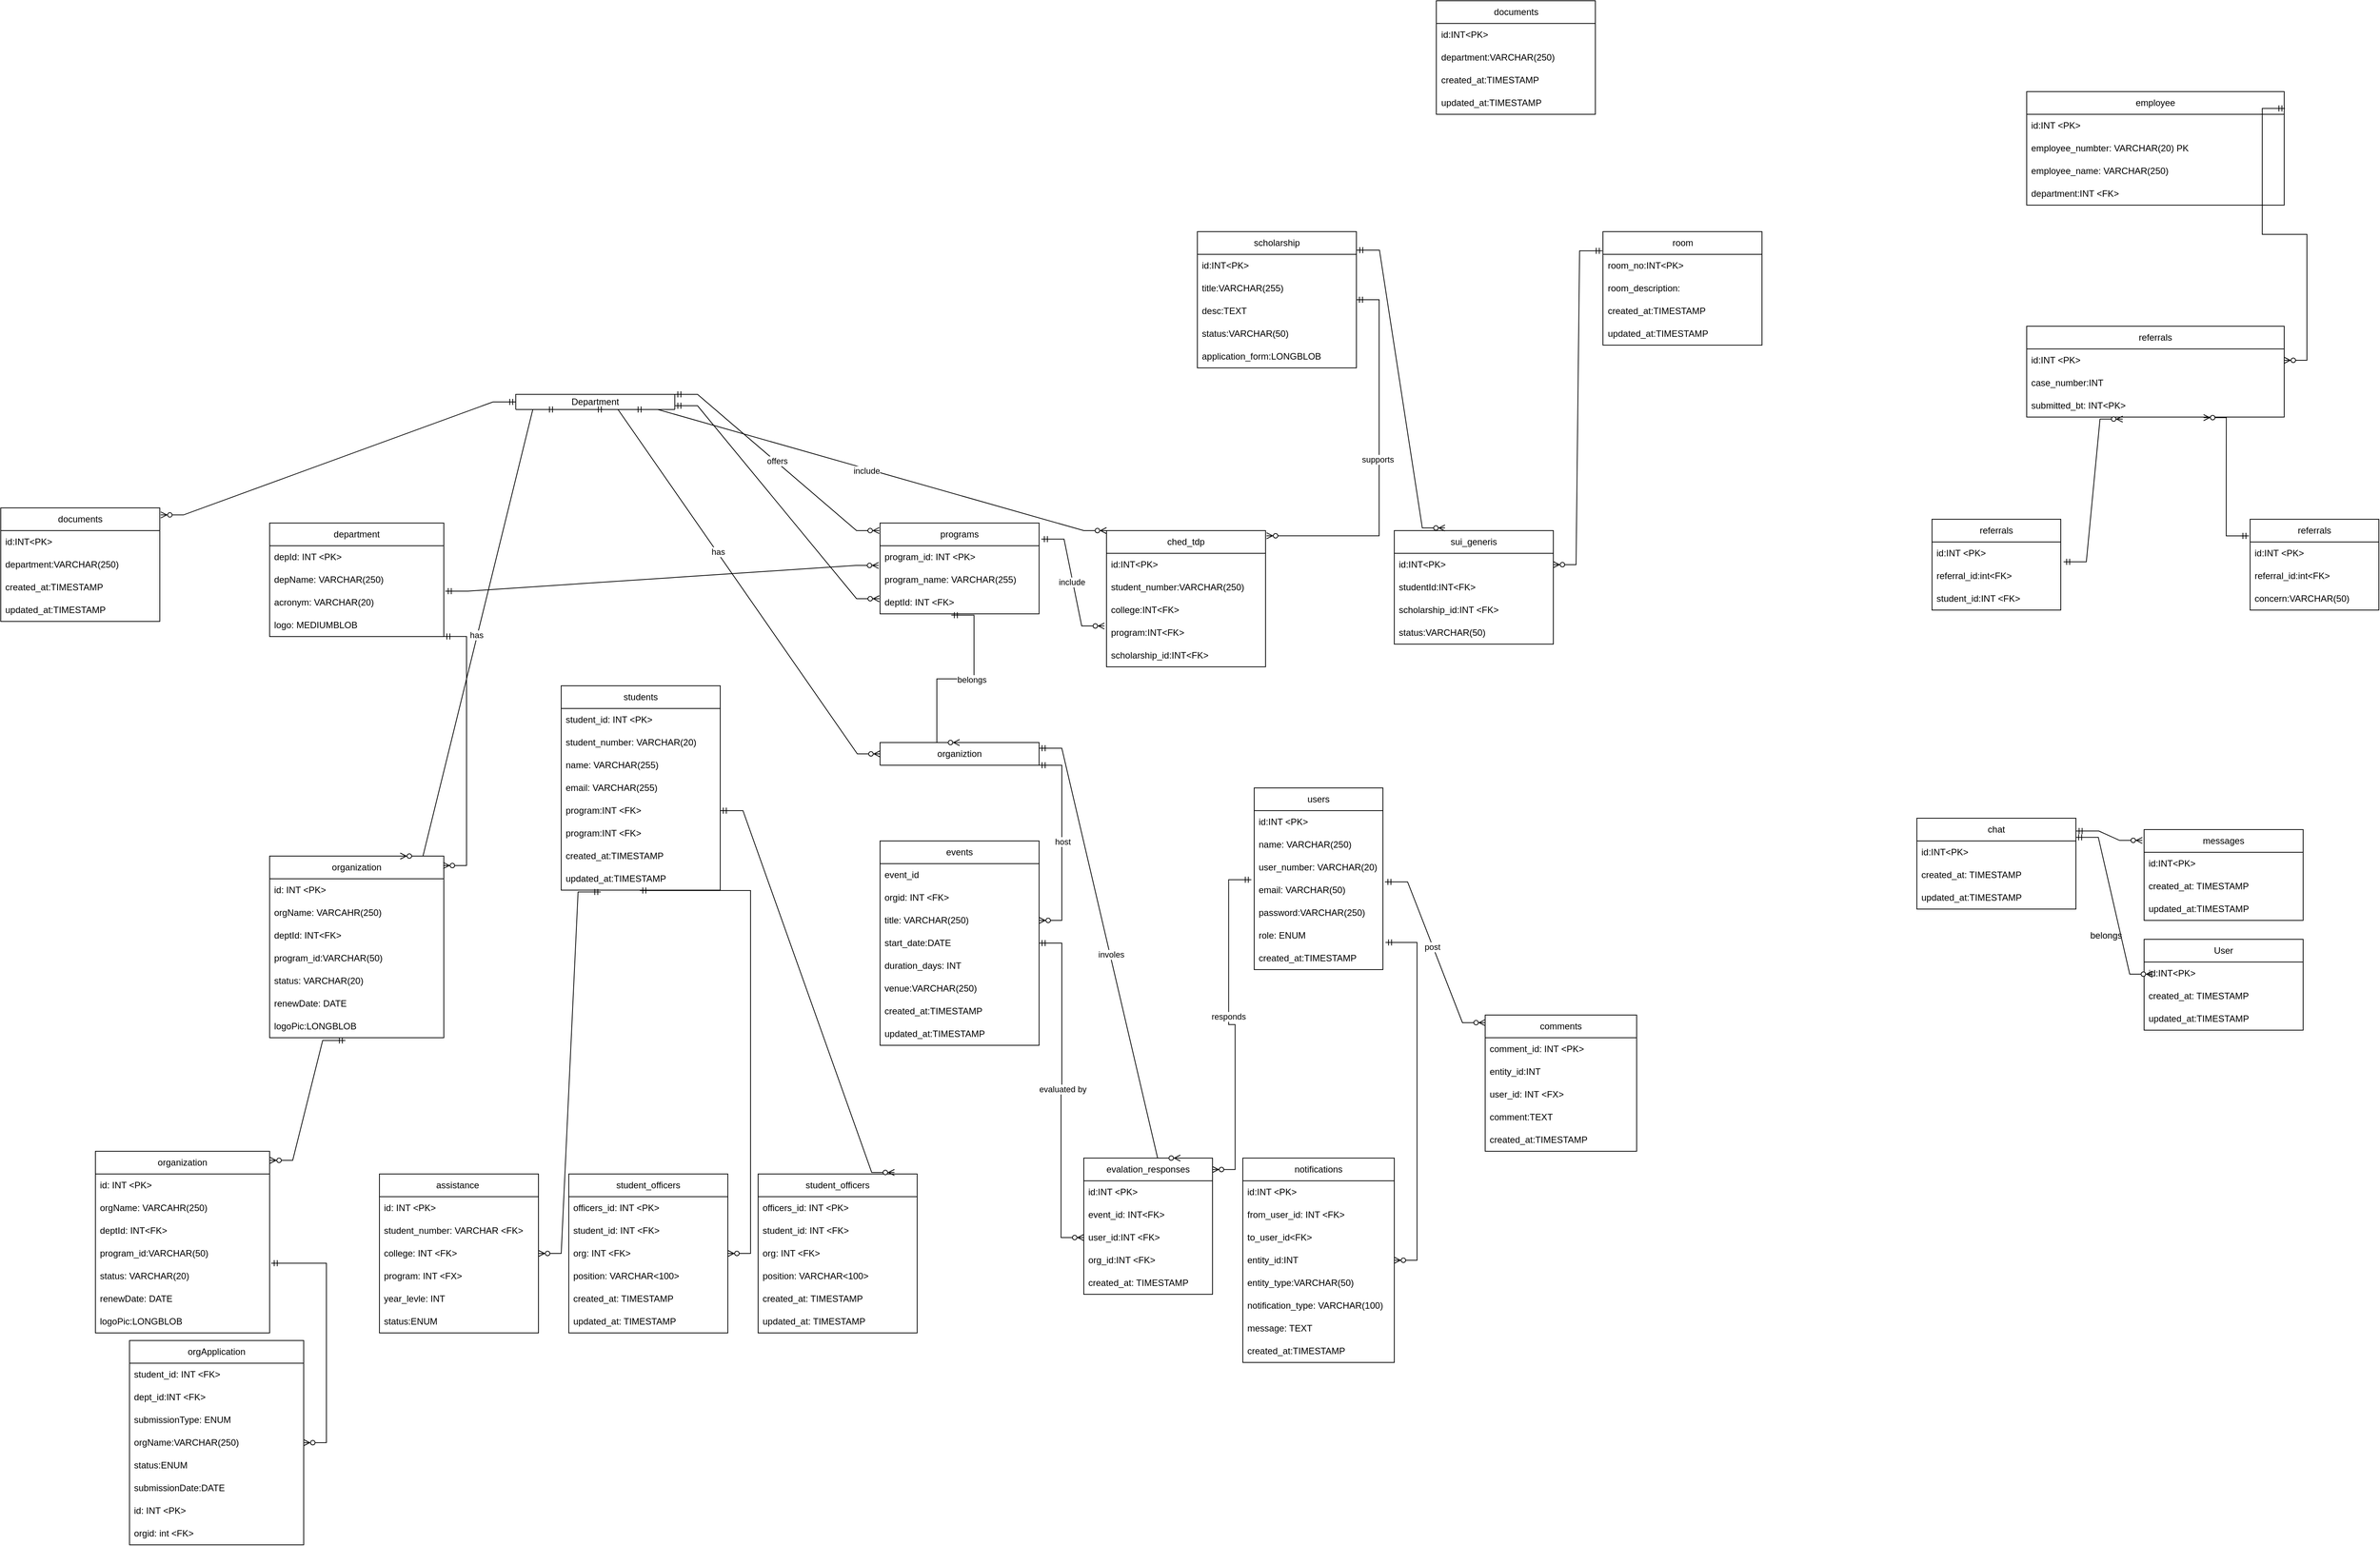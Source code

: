 <mxfile version="26.2.13">
  <diagram id="C5RBs43oDa-KdzZeNtuy" name="Page-1">
    <mxGraphModel dx="7359" dy="4381" grid="1" gridSize="10" guides="1" tooltips="1" connect="1" arrows="1" fold="1" page="1" pageScale="1" pageWidth="827" pageHeight="1169" math="0" shadow="0">
      <root>
        <mxCell id="WIyWlLk6GJQsqaUBKTNV-0" />
        <mxCell id="WIyWlLk6GJQsqaUBKTNV-1" parent="WIyWlLk6GJQsqaUBKTNV-0" />
        <mxCell id="K194ZJ6x8vjtOvq9FhH7-183" value="department" style="swimlane;fontStyle=0;childLayout=stackLayout;horizontal=1;startSize=30;horizontalStack=0;resizeParent=1;resizeParentMax=0;resizeLast=0;collapsible=1;marginBottom=0;whiteSpace=wrap;html=1;" vertex="1" parent="WIyWlLk6GJQsqaUBKTNV-1">
          <mxGeometry x="335" y="330" width="230" height="150" as="geometry" />
        </mxCell>
        <mxCell id="K194ZJ6x8vjtOvq9FhH7-184" value="depId: INT &amp;lt;PK&amp;gt;" style="text;strokeColor=none;fillColor=none;align=left;verticalAlign=middle;spacingLeft=4;spacingRight=4;overflow=hidden;points=[[0,0.5],[1,0.5]];portConstraint=eastwest;rotatable=0;whiteSpace=wrap;html=1;" vertex="1" parent="K194ZJ6x8vjtOvq9FhH7-183">
          <mxGeometry y="30" width="230" height="30" as="geometry" />
        </mxCell>
        <mxCell id="K194ZJ6x8vjtOvq9FhH7-185" value="depName: VARCHAR(250)" style="text;strokeColor=none;fillColor=none;align=left;verticalAlign=middle;spacingLeft=4;spacingRight=4;overflow=hidden;points=[[0,0.5],[1,0.5]];portConstraint=eastwest;rotatable=0;whiteSpace=wrap;html=1;" vertex="1" parent="K194ZJ6x8vjtOvq9FhH7-183">
          <mxGeometry y="60" width="230" height="30" as="geometry" />
        </mxCell>
        <mxCell id="K194ZJ6x8vjtOvq9FhH7-186" value="acronym: VARCHAR(20)" style="text;strokeColor=none;fillColor=none;align=left;verticalAlign=middle;spacingLeft=4;spacingRight=4;overflow=hidden;points=[[0,0.5],[1,0.5]];portConstraint=eastwest;rotatable=0;whiteSpace=wrap;html=1;" vertex="1" parent="K194ZJ6x8vjtOvq9FhH7-183">
          <mxGeometry y="90" width="230" height="30" as="geometry" />
        </mxCell>
        <mxCell id="K194ZJ6x8vjtOvq9FhH7-188" value="logo: MEDIUMBLOB" style="text;strokeColor=none;fillColor=none;align=left;verticalAlign=middle;spacingLeft=4;spacingRight=4;overflow=hidden;points=[[0,0.5],[1,0.5]];portConstraint=eastwest;rotatable=0;whiteSpace=wrap;html=1;" vertex="1" parent="K194ZJ6x8vjtOvq9FhH7-183">
          <mxGeometry y="120" width="230" height="30" as="geometry" />
        </mxCell>
        <mxCell id="K194ZJ6x8vjtOvq9FhH7-189" value="organization" style="swimlane;fontStyle=0;childLayout=stackLayout;horizontal=1;startSize=30;horizontalStack=0;resizeParent=1;resizeParentMax=0;resizeLast=0;collapsible=1;marginBottom=0;whiteSpace=wrap;html=1;" vertex="1" parent="WIyWlLk6GJQsqaUBKTNV-1">
          <mxGeometry x="335" y="770" width="230" height="240" as="geometry" />
        </mxCell>
        <mxCell id="K194ZJ6x8vjtOvq9FhH7-190" value="id: INT &amp;lt;PK&amp;gt;" style="text;strokeColor=none;fillColor=none;align=left;verticalAlign=middle;spacingLeft=4;spacingRight=4;overflow=hidden;points=[[0,0.5],[1,0.5]];portConstraint=eastwest;rotatable=0;whiteSpace=wrap;html=1;" vertex="1" parent="K194ZJ6x8vjtOvq9FhH7-189">
          <mxGeometry y="30" width="230" height="30" as="geometry" />
        </mxCell>
        <mxCell id="K194ZJ6x8vjtOvq9FhH7-191" value="orgName: VARCAHR(250)" style="text;strokeColor=none;fillColor=none;align=left;verticalAlign=middle;spacingLeft=4;spacingRight=4;overflow=hidden;points=[[0,0.5],[1,0.5]];portConstraint=eastwest;rotatable=0;whiteSpace=wrap;html=1;" vertex="1" parent="K194ZJ6x8vjtOvq9FhH7-189">
          <mxGeometry y="60" width="230" height="30" as="geometry" />
        </mxCell>
        <mxCell id="K194ZJ6x8vjtOvq9FhH7-192" value="deptId: INT&amp;lt;FK&amp;gt;" style="text;strokeColor=none;fillColor=none;align=left;verticalAlign=middle;spacingLeft=4;spacingRight=4;overflow=hidden;points=[[0,0.5],[1,0.5]];portConstraint=eastwest;rotatable=0;whiteSpace=wrap;html=1;" vertex="1" parent="K194ZJ6x8vjtOvq9FhH7-189">
          <mxGeometry y="90" width="230" height="30" as="geometry" />
        </mxCell>
        <mxCell id="K194ZJ6x8vjtOvq9FhH7-193" value="program_id:VARCHAR(50)" style="text;strokeColor=none;fillColor=none;align=left;verticalAlign=middle;spacingLeft=4;spacingRight=4;overflow=hidden;points=[[0,0.5],[1,0.5]];portConstraint=eastwest;rotatable=0;whiteSpace=wrap;html=1;" vertex="1" parent="K194ZJ6x8vjtOvq9FhH7-189">
          <mxGeometry y="120" width="230" height="30" as="geometry" />
        </mxCell>
        <mxCell id="K194ZJ6x8vjtOvq9FhH7-195" value="status: VARCHAR(20)" style="text;strokeColor=none;fillColor=none;align=left;verticalAlign=middle;spacingLeft=4;spacingRight=4;overflow=hidden;points=[[0,0.5],[1,0.5]];portConstraint=eastwest;rotatable=0;whiteSpace=wrap;html=1;" vertex="1" parent="K194ZJ6x8vjtOvq9FhH7-189">
          <mxGeometry y="150" width="230" height="30" as="geometry" />
        </mxCell>
        <mxCell id="K194ZJ6x8vjtOvq9FhH7-196" value="renewDate: DATE" style="text;strokeColor=none;fillColor=none;align=left;verticalAlign=middle;spacingLeft=4;spacingRight=4;overflow=hidden;points=[[0,0.5],[1,0.5]];portConstraint=eastwest;rotatable=0;whiteSpace=wrap;html=1;" vertex="1" parent="K194ZJ6x8vjtOvq9FhH7-189">
          <mxGeometry y="180" width="230" height="30" as="geometry" />
        </mxCell>
        <mxCell id="K194ZJ6x8vjtOvq9FhH7-197" value="logoPic:LONGBLOB" style="text;strokeColor=none;fillColor=none;align=left;verticalAlign=middle;spacingLeft=4;spacingRight=4;overflow=hidden;points=[[0,0.5],[1,0.5]];portConstraint=eastwest;rotatable=0;whiteSpace=wrap;html=1;" vertex="1" parent="K194ZJ6x8vjtOvq9FhH7-189">
          <mxGeometry y="210" width="230" height="30" as="geometry" />
        </mxCell>
        <mxCell id="K194ZJ6x8vjtOvq9FhH7-198" value="organization" style="swimlane;fontStyle=0;childLayout=stackLayout;horizontal=1;startSize=30;horizontalStack=0;resizeParent=1;resizeParentMax=0;resizeLast=0;collapsible=1;marginBottom=0;whiteSpace=wrap;html=1;" vertex="1" parent="WIyWlLk6GJQsqaUBKTNV-1">
          <mxGeometry x="105" y="1160" width="230" height="240" as="geometry" />
        </mxCell>
        <mxCell id="K194ZJ6x8vjtOvq9FhH7-199" value="id: INT &amp;lt;PK&amp;gt;" style="text;strokeColor=none;fillColor=none;align=left;verticalAlign=middle;spacingLeft=4;spacingRight=4;overflow=hidden;points=[[0,0.5],[1,0.5]];portConstraint=eastwest;rotatable=0;whiteSpace=wrap;html=1;" vertex="1" parent="K194ZJ6x8vjtOvq9FhH7-198">
          <mxGeometry y="30" width="230" height="30" as="geometry" />
        </mxCell>
        <mxCell id="K194ZJ6x8vjtOvq9FhH7-200" value="orgName: VARCAHR(250)" style="text;strokeColor=none;fillColor=none;align=left;verticalAlign=middle;spacingLeft=4;spacingRight=4;overflow=hidden;points=[[0,0.5],[1,0.5]];portConstraint=eastwest;rotatable=0;whiteSpace=wrap;html=1;" vertex="1" parent="K194ZJ6x8vjtOvq9FhH7-198">
          <mxGeometry y="60" width="230" height="30" as="geometry" />
        </mxCell>
        <mxCell id="K194ZJ6x8vjtOvq9FhH7-201" value="deptId: INT&amp;lt;FK&amp;gt;" style="text;strokeColor=none;fillColor=none;align=left;verticalAlign=middle;spacingLeft=4;spacingRight=4;overflow=hidden;points=[[0,0.5],[1,0.5]];portConstraint=eastwest;rotatable=0;whiteSpace=wrap;html=1;" vertex="1" parent="K194ZJ6x8vjtOvq9FhH7-198">
          <mxGeometry y="90" width="230" height="30" as="geometry" />
        </mxCell>
        <mxCell id="K194ZJ6x8vjtOvq9FhH7-202" value="program_id:VARCHAR(50)" style="text;strokeColor=none;fillColor=none;align=left;verticalAlign=middle;spacingLeft=4;spacingRight=4;overflow=hidden;points=[[0,0.5],[1,0.5]];portConstraint=eastwest;rotatable=0;whiteSpace=wrap;html=1;" vertex="1" parent="K194ZJ6x8vjtOvq9FhH7-198">
          <mxGeometry y="120" width="230" height="30" as="geometry" />
        </mxCell>
        <mxCell id="K194ZJ6x8vjtOvq9FhH7-203" value="status: VARCHAR(20)" style="text;strokeColor=none;fillColor=none;align=left;verticalAlign=middle;spacingLeft=4;spacingRight=4;overflow=hidden;points=[[0,0.5],[1,0.5]];portConstraint=eastwest;rotatable=0;whiteSpace=wrap;html=1;" vertex="1" parent="K194ZJ6x8vjtOvq9FhH7-198">
          <mxGeometry y="150" width="230" height="30" as="geometry" />
        </mxCell>
        <mxCell id="K194ZJ6x8vjtOvq9FhH7-204" value="renewDate: DATE" style="text;strokeColor=none;fillColor=none;align=left;verticalAlign=middle;spacingLeft=4;spacingRight=4;overflow=hidden;points=[[0,0.5],[1,0.5]];portConstraint=eastwest;rotatable=0;whiteSpace=wrap;html=1;" vertex="1" parent="K194ZJ6x8vjtOvq9FhH7-198">
          <mxGeometry y="180" width="230" height="30" as="geometry" />
        </mxCell>
        <mxCell id="K194ZJ6x8vjtOvq9FhH7-205" value="logoPic:LONGBLOB" style="text;strokeColor=none;fillColor=none;align=left;verticalAlign=middle;spacingLeft=4;spacingRight=4;overflow=hidden;points=[[0,0.5],[1,0.5]];portConstraint=eastwest;rotatable=0;whiteSpace=wrap;html=1;" vertex="1" parent="K194ZJ6x8vjtOvq9FhH7-198">
          <mxGeometry y="210" width="230" height="30" as="geometry" />
        </mxCell>
        <mxCell id="K194ZJ6x8vjtOvq9FhH7-216" value="orgApplication" style="swimlane;fontStyle=0;childLayout=stackLayout;horizontal=1;startSize=30;horizontalStack=0;resizeParent=1;resizeParentMax=0;resizeLast=0;collapsible=1;marginBottom=0;whiteSpace=wrap;html=1;" vertex="1" parent="WIyWlLk6GJQsqaUBKTNV-1">
          <mxGeometry x="150" y="1410" width="230" height="270" as="geometry" />
        </mxCell>
        <mxCell id="K194ZJ6x8vjtOvq9FhH7-219" value="student_id: INT &amp;lt;FK&amp;gt;" style="text;strokeColor=none;fillColor=none;align=left;verticalAlign=middle;spacingLeft=4;spacingRight=4;overflow=hidden;points=[[0,0.5],[1,0.5]];portConstraint=eastwest;rotatable=0;whiteSpace=wrap;html=1;" vertex="1" parent="K194ZJ6x8vjtOvq9FhH7-216">
          <mxGeometry y="30" width="230" height="30" as="geometry" />
        </mxCell>
        <mxCell id="K194ZJ6x8vjtOvq9FhH7-220" value="dept_id:INT &amp;lt;FK&amp;gt;" style="text;strokeColor=none;fillColor=none;align=left;verticalAlign=middle;spacingLeft=4;spacingRight=4;overflow=hidden;points=[[0,0.5],[1,0.5]];portConstraint=eastwest;rotatable=0;whiteSpace=wrap;html=1;" vertex="1" parent="K194ZJ6x8vjtOvq9FhH7-216">
          <mxGeometry y="60" width="230" height="30" as="geometry" />
        </mxCell>
        <mxCell id="K194ZJ6x8vjtOvq9FhH7-221" value="submissionType: ENUM" style="text;strokeColor=none;fillColor=none;align=left;verticalAlign=middle;spacingLeft=4;spacingRight=4;overflow=hidden;points=[[0,0.5],[1,0.5]];portConstraint=eastwest;rotatable=0;whiteSpace=wrap;html=1;" vertex="1" parent="K194ZJ6x8vjtOvq9FhH7-216">
          <mxGeometry y="90" width="230" height="30" as="geometry" />
        </mxCell>
        <mxCell id="K194ZJ6x8vjtOvq9FhH7-222" value="orgName:VARCHAR(250)" style="text;strokeColor=none;fillColor=none;align=left;verticalAlign=middle;spacingLeft=4;spacingRight=4;overflow=hidden;points=[[0,0.5],[1,0.5]];portConstraint=eastwest;rotatable=0;whiteSpace=wrap;html=1;" vertex="1" parent="K194ZJ6x8vjtOvq9FhH7-216">
          <mxGeometry y="120" width="230" height="30" as="geometry" />
        </mxCell>
        <mxCell id="K194ZJ6x8vjtOvq9FhH7-223" value="status:ENUM" style="text;strokeColor=none;fillColor=none;align=left;verticalAlign=middle;spacingLeft=4;spacingRight=4;overflow=hidden;points=[[0,0.5],[1,0.5]];portConstraint=eastwest;rotatable=0;whiteSpace=wrap;html=1;" vertex="1" parent="K194ZJ6x8vjtOvq9FhH7-216">
          <mxGeometry y="150" width="230" height="30" as="geometry" />
        </mxCell>
        <mxCell id="K194ZJ6x8vjtOvq9FhH7-224" value="submissionDate:DATE" style="text;strokeColor=none;fillColor=none;align=left;verticalAlign=middle;spacingLeft=4;spacingRight=4;overflow=hidden;points=[[0,0.5],[1,0.5]];portConstraint=eastwest;rotatable=0;whiteSpace=wrap;html=1;" vertex="1" parent="K194ZJ6x8vjtOvq9FhH7-216">
          <mxGeometry y="180" width="230" height="30" as="geometry" />
        </mxCell>
        <mxCell id="K194ZJ6x8vjtOvq9FhH7-217" value="id: INT &amp;lt;PK&amp;gt;" style="text;strokeColor=none;fillColor=none;align=left;verticalAlign=middle;spacingLeft=4;spacingRight=4;overflow=hidden;points=[[0,0.5],[1,0.5]];portConstraint=eastwest;rotatable=0;whiteSpace=wrap;html=1;" vertex="1" parent="K194ZJ6x8vjtOvq9FhH7-216">
          <mxGeometry y="210" width="230" height="30" as="geometry" />
        </mxCell>
        <mxCell id="K194ZJ6x8vjtOvq9FhH7-218" value="orgid: int &amp;lt;FK&amp;gt;" style="text;strokeColor=none;fillColor=none;align=left;verticalAlign=middle;spacingLeft=4;spacingRight=4;overflow=hidden;points=[[0,0.5],[1,0.5]];portConstraint=eastwest;rotatable=0;whiteSpace=wrap;html=1;" vertex="1" parent="K194ZJ6x8vjtOvq9FhH7-216">
          <mxGeometry y="240" width="230" height="30" as="geometry" />
        </mxCell>
        <mxCell id="K194ZJ6x8vjtOvq9FhH7-225" value="programs" style="swimlane;fontStyle=0;childLayout=stackLayout;horizontal=1;startSize=30;horizontalStack=0;resizeParent=1;resizeParentMax=0;resizeLast=0;collapsible=1;marginBottom=0;whiteSpace=wrap;html=1;" vertex="1" parent="WIyWlLk6GJQsqaUBKTNV-1">
          <mxGeometry x="1141" y="330" width="210" height="120" as="geometry" />
        </mxCell>
        <mxCell id="K194ZJ6x8vjtOvq9FhH7-226" value="program_id: INT &amp;lt;PK&amp;gt;" style="text;strokeColor=none;fillColor=none;align=left;verticalAlign=middle;spacingLeft=4;spacingRight=4;overflow=hidden;points=[[0,0.5],[1,0.5]];portConstraint=eastwest;rotatable=0;whiteSpace=wrap;html=1;" vertex="1" parent="K194ZJ6x8vjtOvq9FhH7-225">
          <mxGeometry y="30" width="210" height="30" as="geometry" />
        </mxCell>
        <mxCell id="K194ZJ6x8vjtOvq9FhH7-227" value="program_name: VARCHAR(255)" style="text;strokeColor=none;fillColor=none;align=left;verticalAlign=middle;spacingLeft=4;spacingRight=4;overflow=hidden;points=[[0,0.5],[1,0.5]];portConstraint=eastwest;rotatable=0;whiteSpace=wrap;html=1;" vertex="1" parent="K194ZJ6x8vjtOvq9FhH7-225">
          <mxGeometry y="60" width="210" height="30" as="geometry" />
        </mxCell>
        <mxCell id="K194ZJ6x8vjtOvq9FhH7-230" value="deptId: INT &amp;lt;FK&amp;gt;" style="text;strokeColor=none;fillColor=none;align=left;verticalAlign=middle;spacingLeft=4;spacingRight=4;overflow=hidden;points=[[0,0.5],[1,0.5]];portConstraint=eastwest;rotatable=0;whiteSpace=wrap;html=1;" vertex="1" parent="K194ZJ6x8vjtOvq9FhH7-225">
          <mxGeometry y="90" width="210" height="30" as="geometry" />
        </mxCell>
        <mxCell id="K194ZJ6x8vjtOvq9FhH7-231" value="organiztion" style="swimlane;fontStyle=0;childLayout=stackLayout;horizontal=1;startSize=30;horizontalStack=0;resizeParent=1;resizeParentMax=0;resizeLast=0;collapsible=1;marginBottom=0;whiteSpace=wrap;html=1;" vertex="1" parent="WIyWlLk6GJQsqaUBKTNV-1">
          <mxGeometry x="1141" y="620" width="210" height="30" as="geometry" />
        </mxCell>
        <mxCell id="K194ZJ6x8vjtOvq9FhH7-241" value="events" style="swimlane;fontStyle=0;childLayout=stackLayout;horizontal=1;startSize=30;horizontalStack=0;resizeParent=1;resizeParentMax=0;resizeLast=0;collapsible=1;marginBottom=0;whiteSpace=wrap;html=1;" vertex="1" parent="WIyWlLk6GJQsqaUBKTNV-1">
          <mxGeometry x="1141" y="750" width="210" height="270" as="geometry" />
        </mxCell>
        <mxCell id="K194ZJ6x8vjtOvq9FhH7-242" value="event_id" style="text;strokeColor=none;fillColor=none;align=left;verticalAlign=middle;spacingLeft=4;spacingRight=4;overflow=hidden;points=[[0,0.5],[1,0.5]];portConstraint=eastwest;rotatable=0;whiteSpace=wrap;html=1;" vertex="1" parent="K194ZJ6x8vjtOvq9FhH7-241">
          <mxGeometry y="30" width="210" height="30" as="geometry" />
        </mxCell>
        <mxCell id="K194ZJ6x8vjtOvq9FhH7-243" value="orgid: INT &amp;lt;FK&amp;gt;" style="text;strokeColor=none;fillColor=none;align=left;verticalAlign=middle;spacingLeft=4;spacingRight=4;overflow=hidden;points=[[0,0.5],[1,0.5]];portConstraint=eastwest;rotatable=0;whiteSpace=wrap;html=1;" vertex="1" parent="K194ZJ6x8vjtOvq9FhH7-241">
          <mxGeometry y="60" width="210" height="30" as="geometry" />
        </mxCell>
        <mxCell id="K194ZJ6x8vjtOvq9FhH7-244" value="title: VARCHAR(250)" style="text;strokeColor=none;fillColor=none;align=left;verticalAlign=middle;spacingLeft=4;spacingRight=4;overflow=hidden;points=[[0,0.5],[1,0.5]];portConstraint=eastwest;rotatable=0;whiteSpace=wrap;html=1;" vertex="1" parent="K194ZJ6x8vjtOvq9FhH7-241">
          <mxGeometry y="90" width="210" height="30" as="geometry" />
        </mxCell>
        <mxCell id="K194ZJ6x8vjtOvq9FhH7-245" value="start_date:DATE" style="text;strokeColor=none;fillColor=none;align=left;verticalAlign=middle;spacingLeft=4;spacingRight=4;overflow=hidden;points=[[0,0.5],[1,0.5]];portConstraint=eastwest;rotatable=0;whiteSpace=wrap;html=1;" vertex="1" parent="K194ZJ6x8vjtOvq9FhH7-241">
          <mxGeometry y="120" width="210" height="30" as="geometry" />
        </mxCell>
        <mxCell id="K194ZJ6x8vjtOvq9FhH7-246" value="duration_days: INT" style="text;strokeColor=none;fillColor=none;align=left;verticalAlign=middle;spacingLeft=4;spacingRight=4;overflow=hidden;points=[[0,0.5],[1,0.5]];portConstraint=eastwest;rotatable=0;whiteSpace=wrap;html=1;" vertex="1" parent="K194ZJ6x8vjtOvq9FhH7-241">
          <mxGeometry y="150" width="210" height="30" as="geometry" />
        </mxCell>
        <mxCell id="K194ZJ6x8vjtOvq9FhH7-247" value="venue:VARCHAR(250)" style="text;strokeColor=none;fillColor=none;align=left;verticalAlign=middle;spacingLeft=4;spacingRight=4;overflow=hidden;points=[[0,0.5],[1,0.5]];portConstraint=eastwest;rotatable=0;whiteSpace=wrap;html=1;" vertex="1" parent="K194ZJ6x8vjtOvq9FhH7-241">
          <mxGeometry y="180" width="210" height="30" as="geometry" />
        </mxCell>
        <mxCell id="K194ZJ6x8vjtOvq9FhH7-248" value="created_at:TIMESTAMP" style="text;strokeColor=none;fillColor=none;align=left;verticalAlign=middle;spacingLeft=4;spacingRight=4;overflow=hidden;points=[[0,0.5],[1,0.5]];portConstraint=eastwest;rotatable=0;whiteSpace=wrap;html=1;" vertex="1" parent="K194ZJ6x8vjtOvq9FhH7-241">
          <mxGeometry y="210" width="210" height="30" as="geometry" />
        </mxCell>
        <mxCell id="K194ZJ6x8vjtOvq9FhH7-249" value="updated_at:TIMESTAMP" style="text;strokeColor=none;fillColor=none;align=left;verticalAlign=middle;spacingLeft=4;spacingRight=4;overflow=hidden;points=[[0,0.5],[1,0.5]];portConstraint=eastwest;rotatable=0;whiteSpace=wrap;html=1;" vertex="1" parent="K194ZJ6x8vjtOvq9FhH7-241">
          <mxGeometry y="240" width="210" height="30" as="geometry" />
        </mxCell>
        <mxCell id="K194ZJ6x8vjtOvq9FhH7-250" value="documents" style="swimlane;fontStyle=0;childLayout=stackLayout;horizontal=1;startSize=30;horizontalStack=0;resizeParent=1;resizeParentMax=0;resizeLast=0;collapsible=1;marginBottom=0;whiteSpace=wrap;html=1;" vertex="1" parent="WIyWlLk6GJQsqaUBKTNV-1">
          <mxGeometry x="1875.5" y="-360" width="210" height="150" as="geometry" />
        </mxCell>
        <mxCell id="K194ZJ6x8vjtOvq9FhH7-251" value="id:INT&amp;lt;PK&amp;gt;" style="text;strokeColor=none;fillColor=none;align=left;verticalAlign=middle;spacingLeft=4;spacingRight=4;overflow=hidden;points=[[0,0.5],[1,0.5]];portConstraint=eastwest;rotatable=0;whiteSpace=wrap;html=1;" vertex="1" parent="K194ZJ6x8vjtOvq9FhH7-250">
          <mxGeometry y="30" width="210" height="30" as="geometry" />
        </mxCell>
        <mxCell id="K194ZJ6x8vjtOvq9FhH7-252" value="department:VARCHAR(250)" style="text;strokeColor=none;fillColor=none;align=left;verticalAlign=middle;spacingLeft=4;spacingRight=4;overflow=hidden;points=[[0,0.5],[1,0.5]];portConstraint=eastwest;rotatable=0;whiteSpace=wrap;html=1;" vertex="1" parent="K194ZJ6x8vjtOvq9FhH7-250">
          <mxGeometry y="60" width="210" height="30" as="geometry" />
        </mxCell>
        <mxCell id="K194ZJ6x8vjtOvq9FhH7-253" value="created_at:TIMESTAMP" style="text;strokeColor=none;fillColor=none;align=left;verticalAlign=middle;spacingLeft=4;spacingRight=4;overflow=hidden;points=[[0,0.5],[1,0.5]];portConstraint=eastwest;rotatable=0;whiteSpace=wrap;html=1;" vertex="1" parent="K194ZJ6x8vjtOvq9FhH7-250">
          <mxGeometry y="90" width="210" height="30" as="geometry" />
        </mxCell>
        <mxCell id="K194ZJ6x8vjtOvq9FhH7-254" value="updated_at:TIMESTAMP" style="text;strokeColor=none;fillColor=none;align=left;verticalAlign=middle;spacingLeft=4;spacingRight=4;overflow=hidden;points=[[0,0.5],[1,0.5]];portConstraint=eastwest;rotatable=0;whiteSpace=wrap;html=1;" vertex="1" parent="K194ZJ6x8vjtOvq9FhH7-250">
          <mxGeometry y="120" width="210" height="30" as="geometry" />
        </mxCell>
        <mxCell id="K194ZJ6x8vjtOvq9FhH7-255" value="Department" style="swimlane;fontStyle=0;childLayout=stackLayout;horizontal=1;startSize=30;horizontalStack=0;resizeParent=1;resizeParentMax=0;resizeLast=0;collapsible=1;marginBottom=0;whiteSpace=wrap;html=1;" vertex="1" parent="WIyWlLk6GJQsqaUBKTNV-1">
          <mxGeometry x="660" y="160" width="210" height="20" as="geometry" />
        </mxCell>
        <mxCell id="K194ZJ6x8vjtOvq9FhH7-264" value="employee" style="swimlane;fontStyle=0;childLayout=stackLayout;horizontal=1;startSize=30;horizontalStack=0;resizeParent=1;resizeParentMax=0;resizeLast=0;collapsible=1;marginBottom=0;whiteSpace=wrap;html=1;" vertex="1" parent="WIyWlLk6GJQsqaUBKTNV-1">
          <mxGeometry x="2655" y="-240" width="340" height="150" as="geometry" />
        </mxCell>
        <mxCell id="K194ZJ6x8vjtOvq9FhH7-265" value="id:INT &amp;lt;PK&amp;gt;" style="text;strokeColor=none;fillColor=none;align=left;verticalAlign=middle;spacingLeft=4;spacingRight=4;overflow=hidden;points=[[0,0.5],[1,0.5]];portConstraint=eastwest;rotatable=0;whiteSpace=wrap;html=1;" vertex="1" parent="K194ZJ6x8vjtOvq9FhH7-264">
          <mxGeometry y="30" width="340" height="30" as="geometry" />
        </mxCell>
        <mxCell id="K194ZJ6x8vjtOvq9FhH7-266" value="employee_numbter: VARCHAR(20) PK" style="text;strokeColor=none;fillColor=none;align=left;verticalAlign=middle;spacingLeft=4;spacingRight=4;overflow=hidden;points=[[0,0.5],[1,0.5]];portConstraint=eastwest;rotatable=0;whiteSpace=wrap;html=1;" vertex="1" parent="K194ZJ6x8vjtOvq9FhH7-264">
          <mxGeometry y="60" width="340" height="30" as="geometry" />
        </mxCell>
        <mxCell id="K194ZJ6x8vjtOvq9FhH7-267" value="employee_name: VARCHAR(250)" style="text;strokeColor=none;fillColor=none;align=left;verticalAlign=middle;spacingLeft=4;spacingRight=4;overflow=hidden;points=[[0,0.5],[1,0.5]];portConstraint=eastwest;rotatable=0;whiteSpace=wrap;html=1;" vertex="1" parent="K194ZJ6x8vjtOvq9FhH7-264">
          <mxGeometry y="90" width="340" height="30" as="geometry" />
        </mxCell>
        <mxCell id="K194ZJ6x8vjtOvq9FhH7-268" value="department:INT &amp;lt;FK&amp;gt;" style="text;strokeColor=none;fillColor=none;align=left;verticalAlign=middle;spacingLeft=4;spacingRight=4;overflow=hidden;points=[[0,0.5],[1,0.5]];portConstraint=eastwest;rotatable=0;whiteSpace=wrap;html=1;" vertex="1" parent="K194ZJ6x8vjtOvq9FhH7-264">
          <mxGeometry y="120" width="340" height="30" as="geometry" />
        </mxCell>
        <mxCell id="K194ZJ6x8vjtOvq9FhH7-271" value="documents" style="swimlane;fontStyle=0;childLayout=stackLayout;horizontal=1;startSize=30;horizontalStack=0;resizeParent=1;resizeParentMax=0;resizeLast=0;collapsible=1;marginBottom=0;whiteSpace=wrap;html=1;" vertex="1" parent="WIyWlLk6GJQsqaUBKTNV-1">
          <mxGeometry x="-20" y="310" width="210" height="150" as="geometry" />
        </mxCell>
        <mxCell id="K194ZJ6x8vjtOvq9FhH7-272" value="id:INT&amp;lt;PK&amp;gt;" style="text;strokeColor=none;fillColor=none;align=left;verticalAlign=middle;spacingLeft=4;spacingRight=4;overflow=hidden;points=[[0,0.5],[1,0.5]];portConstraint=eastwest;rotatable=0;whiteSpace=wrap;html=1;" vertex="1" parent="K194ZJ6x8vjtOvq9FhH7-271">
          <mxGeometry y="30" width="210" height="30" as="geometry" />
        </mxCell>
        <mxCell id="K194ZJ6x8vjtOvq9FhH7-273" value="department:VARCHAR(250)" style="text;strokeColor=none;fillColor=none;align=left;verticalAlign=middle;spacingLeft=4;spacingRight=4;overflow=hidden;points=[[0,0.5],[1,0.5]];portConstraint=eastwest;rotatable=0;whiteSpace=wrap;html=1;" vertex="1" parent="K194ZJ6x8vjtOvq9FhH7-271">
          <mxGeometry y="60" width="210" height="30" as="geometry" />
        </mxCell>
        <mxCell id="K194ZJ6x8vjtOvq9FhH7-274" value="created_at:TIMESTAMP" style="text;strokeColor=none;fillColor=none;align=left;verticalAlign=middle;spacingLeft=4;spacingRight=4;overflow=hidden;points=[[0,0.5],[1,0.5]];portConstraint=eastwest;rotatable=0;whiteSpace=wrap;html=1;" vertex="1" parent="K194ZJ6x8vjtOvq9FhH7-271">
          <mxGeometry y="90" width="210" height="30" as="geometry" />
        </mxCell>
        <mxCell id="K194ZJ6x8vjtOvq9FhH7-275" value="updated_at:TIMESTAMP" style="text;strokeColor=none;fillColor=none;align=left;verticalAlign=middle;spacingLeft=4;spacingRight=4;overflow=hidden;points=[[0,0.5],[1,0.5]];portConstraint=eastwest;rotatable=0;whiteSpace=wrap;html=1;" vertex="1" parent="K194ZJ6x8vjtOvq9FhH7-271">
          <mxGeometry y="120" width="210" height="30" as="geometry" />
        </mxCell>
        <mxCell id="K194ZJ6x8vjtOvq9FhH7-283" value="referrals" style="swimlane;fontStyle=0;childLayout=stackLayout;horizontal=1;startSize=30;horizontalStack=0;resizeParent=1;resizeParentMax=0;resizeLast=0;collapsible=1;marginBottom=0;whiteSpace=wrap;html=1;" vertex="1" parent="WIyWlLk6GJQsqaUBKTNV-1">
          <mxGeometry x="2655" y="70" width="340" height="120" as="geometry" />
        </mxCell>
        <mxCell id="K194ZJ6x8vjtOvq9FhH7-284" value="id:INT &amp;lt;PK&amp;gt;" style="text;strokeColor=none;fillColor=none;align=left;verticalAlign=middle;spacingLeft=4;spacingRight=4;overflow=hidden;points=[[0,0.5],[1,0.5]];portConstraint=eastwest;rotatable=0;whiteSpace=wrap;html=1;" vertex="1" parent="K194ZJ6x8vjtOvq9FhH7-283">
          <mxGeometry y="30" width="340" height="30" as="geometry" />
        </mxCell>
        <mxCell id="K194ZJ6x8vjtOvq9FhH7-285" value="case_number:INT&amp;nbsp;" style="text;strokeColor=none;fillColor=none;align=left;verticalAlign=middle;spacingLeft=4;spacingRight=4;overflow=hidden;points=[[0,0.5],[1,0.5]];portConstraint=eastwest;rotatable=0;whiteSpace=wrap;html=1;" vertex="1" parent="K194ZJ6x8vjtOvq9FhH7-283">
          <mxGeometry y="60" width="340" height="30" as="geometry" />
        </mxCell>
        <mxCell id="K194ZJ6x8vjtOvq9FhH7-286" value="submitted_bt: INT&amp;lt;PK&amp;gt;" style="text;strokeColor=none;fillColor=none;align=left;verticalAlign=middle;spacingLeft=4;spacingRight=4;overflow=hidden;points=[[0,0.5],[1,0.5]];portConstraint=eastwest;rotatable=0;whiteSpace=wrap;html=1;" vertex="1" parent="K194ZJ6x8vjtOvq9FhH7-283">
          <mxGeometry y="90" width="340" height="30" as="geometry" />
        </mxCell>
        <mxCell id="K194ZJ6x8vjtOvq9FhH7-293" value="referrals" style="swimlane;fontStyle=0;childLayout=stackLayout;horizontal=1;startSize=30;horizontalStack=0;resizeParent=1;resizeParentMax=0;resizeLast=0;collapsible=1;marginBottom=0;whiteSpace=wrap;html=1;" vertex="1" parent="WIyWlLk6GJQsqaUBKTNV-1">
          <mxGeometry x="2530" y="325" width="170" height="120" as="geometry" />
        </mxCell>
        <mxCell id="K194ZJ6x8vjtOvq9FhH7-294" value="id:INT &amp;lt;PK&amp;gt;" style="text;strokeColor=none;fillColor=none;align=left;verticalAlign=middle;spacingLeft=4;spacingRight=4;overflow=hidden;points=[[0,0.5],[1,0.5]];portConstraint=eastwest;rotatable=0;whiteSpace=wrap;html=1;" vertex="1" parent="K194ZJ6x8vjtOvq9FhH7-293">
          <mxGeometry y="30" width="170" height="30" as="geometry" />
        </mxCell>
        <mxCell id="K194ZJ6x8vjtOvq9FhH7-295" value="referral_id:int&amp;lt;FK&amp;gt;" style="text;strokeColor=none;fillColor=none;align=left;verticalAlign=middle;spacingLeft=4;spacingRight=4;overflow=hidden;points=[[0,0.5],[1,0.5]];portConstraint=eastwest;rotatable=0;whiteSpace=wrap;html=1;" vertex="1" parent="K194ZJ6x8vjtOvq9FhH7-293">
          <mxGeometry y="60" width="170" height="30" as="geometry" />
        </mxCell>
        <mxCell id="K194ZJ6x8vjtOvq9FhH7-296" value="student_id:INT &amp;lt;FK&amp;gt;" style="text;strokeColor=none;fillColor=none;align=left;verticalAlign=middle;spacingLeft=4;spacingRight=4;overflow=hidden;points=[[0,0.5],[1,0.5]];portConstraint=eastwest;rotatable=0;whiteSpace=wrap;html=1;" vertex="1" parent="K194ZJ6x8vjtOvq9FhH7-293">
          <mxGeometry y="90" width="170" height="30" as="geometry" />
        </mxCell>
        <mxCell id="K194ZJ6x8vjtOvq9FhH7-304" value="referrals" style="swimlane;fontStyle=0;childLayout=stackLayout;horizontal=1;startSize=30;horizontalStack=0;resizeParent=1;resizeParentMax=0;resizeLast=0;collapsible=1;marginBottom=0;whiteSpace=wrap;html=1;" vertex="1" parent="WIyWlLk6GJQsqaUBKTNV-1">
          <mxGeometry x="2950" y="325" width="170" height="120" as="geometry" />
        </mxCell>
        <mxCell id="K194ZJ6x8vjtOvq9FhH7-305" value="id:INT &amp;lt;PK&amp;gt;" style="text;strokeColor=none;fillColor=none;align=left;verticalAlign=middle;spacingLeft=4;spacingRight=4;overflow=hidden;points=[[0,0.5],[1,0.5]];portConstraint=eastwest;rotatable=0;whiteSpace=wrap;html=1;" vertex="1" parent="K194ZJ6x8vjtOvq9FhH7-304">
          <mxGeometry y="30" width="170" height="30" as="geometry" />
        </mxCell>
        <mxCell id="K194ZJ6x8vjtOvq9FhH7-306" value="referral_id:int&amp;lt;FK&amp;gt;" style="text;strokeColor=none;fillColor=none;align=left;verticalAlign=middle;spacingLeft=4;spacingRight=4;overflow=hidden;points=[[0,0.5],[1,0.5]];portConstraint=eastwest;rotatable=0;whiteSpace=wrap;html=1;" vertex="1" parent="K194ZJ6x8vjtOvq9FhH7-304">
          <mxGeometry y="60" width="170" height="30" as="geometry" />
        </mxCell>
        <mxCell id="K194ZJ6x8vjtOvq9FhH7-307" value="concern:VARCHAR(50)" style="text;strokeColor=none;fillColor=none;align=left;verticalAlign=middle;spacingLeft=4;spacingRight=4;overflow=hidden;points=[[0,0.5],[1,0.5]];portConstraint=eastwest;rotatable=0;whiteSpace=wrap;html=1;" vertex="1" parent="K194ZJ6x8vjtOvq9FhH7-304">
          <mxGeometry y="90" width="170" height="30" as="geometry" />
        </mxCell>
        <mxCell id="K194ZJ6x8vjtOvq9FhH7-308" value="students" style="swimlane;fontStyle=0;childLayout=stackLayout;horizontal=1;startSize=30;horizontalStack=0;resizeParent=1;resizeParentMax=0;resizeLast=0;collapsible=1;marginBottom=0;whiteSpace=wrap;html=1;" vertex="1" parent="WIyWlLk6GJQsqaUBKTNV-1">
          <mxGeometry x="720" y="545" width="210" height="270" as="geometry" />
        </mxCell>
        <mxCell id="K194ZJ6x8vjtOvq9FhH7-309" value="student_id: INT &amp;lt;PK&amp;gt;" style="text;strokeColor=none;fillColor=none;align=left;verticalAlign=middle;spacingLeft=4;spacingRight=4;overflow=hidden;points=[[0,0.5],[1,0.5]];portConstraint=eastwest;rotatable=0;whiteSpace=wrap;html=1;" vertex="1" parent="K194ZJ6x8vjtOvq9FhH7-308">
          <mxGeometry y="30" width="210" height="30" as="geometry" />
        </mxCell>
        <mxCell id="K194ZJ6x8vjtOvq9FhH7-310" value="student_number: VARCHAR(20)" style="text;strokeColor=none;fillColor=none;align=left;verticalAlign=middle;spacingLeft=4;spacingRight=4;overflow=hidden;points=[[0,0.5],[1,0.5]];portConstraint=eastwest;rotatable=0;whiteSpace=wrap;html=1;" vertex="1" parent="K194ZJ6x8vjtOvq9FhH7-308">
          <mxGeometry y="60" width="210" height="30" as="geometry" />
        </mxCell>
        <mxCell id="K194ZJ6x8vjtOvq9FhH7-311" value="name: VARCHAR(255)" style="text;strokeColor=none;fillColor=none;align=left;verticalAlign=middle;spacingLeft=4;spacingRight=4;overflow=hidden;points=[[0,0.5],[1,0.5]];portConstraint=eastwest;rotatable=0;whiteSpace=wrap;html=1;" vertex="1" parent="K194ZJ6x8vjtOvq9FhH7-308">
          <mxGeometry y="90" width="210" height="30" as="geometry" />
        </mxCell>
        <mxCell id="K194ZJ6x8vjtOvq9FhH7-319" value="email: VARCHAR(255)" style="text;strokeColor=none;fillColor=none;align=left;verticalAlign=middle;spacingLeft=4;spacingRight=4;overflow=hidden;points=[[0,0.5],[1,0.5]];portConstraint=eastwest;rotatable=0;whiteSpace=wrap;html=1;" vertex="1" parent="K194ZJ6x8vjtOvq9FhH7-308">
          <mxGeometry y="120" width="210" height="30" as="geometry" />
        </mxCell>
        <mxCell id="K194ZJ6x8vjtOvq9FhH7-320" value="program:INT &amp;lt;FK&amp;gt;" style="text;strokeColor=none;fillColor=none;align=left;verticalAlign=middle;spacingLeft=4;spacingRight=4;overflow=hidden;points=[[0,0.5],[1,0.5]];portConstraint=eastwest;rotatable=0;whiteSpace=wrap;html=1;" vertex="1" parent="K194ZJ6x8vjtOvq9FhH7-308">
          <mxGeometry y="150" width="210" height="30" as="geometry" />
        </mxCell>
        <mxCell id="K194ZJ6x8vjtOvq9FhH7-328" value="program:INT &amp;lt;FK&amp;gt;" style="text;strokeColor=none;fillColor=none;align=left;verticalAlign=middle;spacingLeft=4;spacingRight=4;overflow=hidden;points=[[0,0.5],[1,0.5]];portConstraint=eastwest;rotatable=0;whiteSpace=wrap;html=1;" vertex="1" parent="K194ZJ6x8vjtOvq9FhH7-308">
          <mxGeometry y="180" width="210" height="30" as="geometry" />
        </mxCell>
        <mxCell id="K194ZJ6x8vjtOvq9FhH7-329" value="created_at:TIMESTAMP" style="text;strokeColor=none;fillColor=none;align=left;verticalAlign=middle;spacingLeft=4;spacingRight=4;overflow=hidden;points=[[0,0.5],[1,0.5]];portConstraint=eastwest;rotatable=0;whiteSpace=wrap;html=1;" vertex="1" parent="K194ZJ6x8vjtOvq9FhH7-308">
          <mxGeometry y="210" width="210" height="30" as="geometry" />
        </mxCell>
        <mxCell id="K194ZJ6x8vjtOvq9FhH7-318" value="updated_at:TIMESTAMP" style="text;strokeColor=none;fillColor=none;align=left;verticalAlign=middle;spacingLeft=4;spacingRight=4;overflow=hidden;points=[[0,0.5],[1,0.5]];portConstraint=eastwest;rotatable=0;whiteSpace=wrap;html=1;" vertex="1" parent="K194ZJ6x8vjtOvq9FhH7-308">
          <mxGeometry y="240" width="210" height="30" as="geometry" />
        </mxCell>
        <mxCell id="K194ZJ6x8vjtOvq9FhH7-330" value="assistance&amp;nbsp;" style="swimlane;fontStyle=0;childLayout=stackLayout;horizontal=1;startSize=30;horizontalStack=0;resizeParent=1;resizeParentMax=0;resizeLast=0;collapsible=1;marginBottom=0;whiteSpace=wrap;html=1;" vertex="1" parent="WIyWlLk6GJQsqaUBKTNV-1">
          <mxGeometry x="480" y="1190" width="210" height="210" as="geometry" />
        </mxCell>
        <mxCell id="K194ZJ6x8vjtOvq9FhH7-331" value="id: INT &amp;lt;PK&amp;gt;" style="text;strokeColor=none;fillColor=none;align=left;verticalAlign=middle;spacingLeft=4;spacingRight=4;overflow=hidden;points=[[0,0.5],[1,0.5]];portConstraint=eastwest;rotatable=0;whiteSpace=wrap;html=1;" vertex="1" parent="K194ZJ6x8vjtOvq9FhH7-330">
          <mxGeometry y="30" width="210" height="30" as="geometry" />
        </mxCell>
        <mxCell id="K194ZJ6x8vjtOvq9FhH7-332" value="student_number: VARCHAR &amp;lt;FK&amp;gt;" style="text;strokeColor=none;fillColor=none;align=left;verticalAlign=middle;spacingLeft=4;spacingRight=4;overflow=hidden;points=[[0,0.5],[1,0.5]];portConstraint=eastwest;rotatable=0;whiteSpace=wrap;html=1;" vertex="1" parent="K194ZJ6x8vjtOvq9FhH7-330">
          <mxGeometry y="60" width="210" height="30" as="geometry" />
        </mxCell>
        <mxCell id="K194ZJ6x8vjtOvq9FhH7-334" value="college: INT &amp;lt;FK&amp;gt;" style="text;strokeColor=none;fillColor=none;align=left;verticalAlign=middle;spacingLeft=4;spacingRight=4;overflow=hidden;points=[[0,0.5],[1,0.5]];portConstraint=eastwest;rotatable=0;whiteSpace=wrap;html=1;" vertex="1" parent="K194ZJ6x8vjtOvq9FhH7-330">
          <mxGeometry y="90" width="210" height="30" as="geometry" />
        </mxCell>
        <mxCell id="K194ZJ6x8vjtOvq9FhH7-335" value="program: INT &amp;lt;FX&amp;gt;" style="text;strokeColor=none;fillColor=none;align=left;verticalAlign=middle;spacingLeft=4;spacingRight=4;overflow=hidden;points=[[0,0.5],[1,0.5]];portConstraint=eastwest;rotatable=0;whiteSpace=wrap;html=1;" vertex="1" parent="K194ZJ6x8vjtOvq9FhH7-330">
          <mxGeometry y="120" width="210" height="30" as="geometry" />
        </mxCell>
        <mxCell id="K194ZJ6x8vjtOvq9FhH7-336" value="year_levle: INT&amp;nbsp;&lt;span style=&quot;white-space: pre;&quot;&gt;&#x9;&lt;/span&gt;" style="text;strokeColor=none;fillColor=none;align=left;verticalAlign=middle;spacingLeft=4;spacingRight=4;overflow=hidden;points=[[0,0.5],[1,0.5]];portConstraint=eastwest;rotatable=0;whiteSpace=wrap;html=1;" vertex="1" parent="K194ZJ6x8vjtOvq9FhH7-330">
          <mxGeometry y="150" width="210" height="30" as="geometry" />
        </mxCell>
        <mxCell id="K194ZJ6x8vjtOvq9FhH7-337" value="status:ENUM" style="text;strokeColor=none;fillColor=none;align=left;verticalAlign=middle;spacingLeft=4;spacingRight=4;overflow=hidden;points=[[0,0.5],[1,0.5]];portConstraint=eastwest;rotatable=0;whiteSpace=wrap;html=1;" vertex="1" parent="K194ZJ6x8vjtOvq9FhH7-330">
          <mxGeometry y="180" width="210" height="30" as="geometry" />
        </mxCell>
        <mxCell id="K194ZJ6x8vjtOvq9FhH7-340" value="student_officers" style="swimlane;fontStyle=0;childLayout=stackLayout;horizontal=1;startSize=30;horizontalStack=0;resizeParent=1;resizeParentMax=0;resizeLast=0;collapsible=1;marginBottom=0;whiteSpace=wrap;html=1;" vertex="1" parent="WIyWlLk6GJQsqaUBKTNV-1">
          <mxGeometry x="730" y="1190" width="210" height="210" as="geometry" />
        </mxCell>
        <mxCell id="K194ZJ6x8vjtOvq9FhH7-341" value="officers_id: INT &amp;lt;PK&amp;gt;" style="text;strokeColor=none;fillColor=none;align=left;verticalAlign=middle;spacingLeft=4;spacingRight=4;overflow=hidden;points=[[0,0.5],[1,0.5]];portConstraint=eastwest;rotatable=0;whiteSpace=wrap;html=1;" vertex="1" parent="K194ZJ6x8vjtOvq9FhH7-340">
          <mxGeometry y="30" width="210" height="30" as="geometry" />
        </mxCell>
        <mxCell id="K194ZJ6x8vjtOvq9FhH7-342" value="student_id: INT &amp;lt;FK&amp;gt;" style="text;strokeColor=none;fillColor=none;align=left;verticalAlign=middle;spacingLeft=4;spacingRight=4;overflow=hidden;points=[[0,0.5],[1,0.5]];portConstraint=eastwest;rotatable=0;whiteSpace=wrap;html=1;" vertex="1" parent="K194ZJ6x8vjtOvq9FhH7-340">
          <mxGeometry y="60" width="210" height="30" as="geometry" />
        </mxCell>
        <mxCell id="K194ZJ6x8vjtOvq9FhH7-343" value="org: INT &amp;lt;FK&amp;gt;" style="text;strokeColor=none;fillColor=none;align=left;verticalAlign=middle;spacingLeft=4;spacingRight=4;overflow=hidden;points=[[0,0.5],[1,0.5]];portConstraint=eastwest;rotatable=0;whiteSpace=wrap;html=1;" vertex="1" parent="K194ZJ6x8vjtOvq9FhH7-340">
          <mxGeometry y="90" width="210" height="30" as="geometry" />
        </mxCell>
        <mxCell id="K194ZJ6x8vjtOvq9FhH7-344" value="position: VARCHAR&amp;lt;100&amp;gt;" style="text;strokeColor=none;fillColor=none;align=left;verticalAlign=middle;spacingLeft=4;spacingRight=4;overflow=hidden;points=[[0,0.5],[1,0.5]];portConstraint=eastwest;rotatable=0;whiteSpace=wrap;html=1;" vertex="1" parent="K194ZJ6x8vjtOvq9FhH7-340">
          <mxGeometry y="120" width="210" height="30" as="geometry" />
        </mxCell>
        <mxCell id="K194ZJ6x8vjtOvq9FhH7-345" value="created_at: TIMESTAMP" style="text;strokeColor=none;fillColor=none;align=left;verticalAlign=middle;spacingLeft=4;spacingRight=4;overflow=hidden;points=[[0,0.5],[1,0.5]];portConstraint=eastwest;rotatable=0;whiteSpace=wrap;html=1;" vertex="1" parent="K194ZJ6x8vjtOvq9FhH7-340">
          <mxGeometry y="150" width="210" height="30" as="geometry" />
        </mxCell>
        <mxCell id="K194ZJ6x8vjtOvq9FhH7-346" value="updated_at: TIMESTAMP" style="text;strokeColor=none;fillColor=none;align=left;verticalAlign=middle;spacingLeft=4;spacingRight=4;overflow=hidden;points=[[0,0.5],[1,0.5]];portConstraint=eastwest;rotatable=0;whiteSpace=wrap;html=1;" vertex="1" parent="K194ZJ6x8vjtOvq9FhH7-340">
          <mxGeometry y="180" width="210" height="30" as="geometry" />
        </mxCell>
        <mxCell id="K194ZJ6x8vjtOvq9FhH7-350" value="student_officers" style="swimlane;fontStyle=0;childLayout=stackLayout;horizontal=1;startSize=30;horizontalStack=0;resizeParent=1;resizeParentMax=0;resizeLast=0;collapsible=1;marginBottom=0;whiteSpace=wrap;html=1;" vertex="1" parent="WIyWlLk6GJQsqaUBKTNV-1">
          <mxGeometry x="980" y="1190" width="210" height="210" as="geometry" />
        </mxCell>
        <mxCell id="K194ZJ6x8vjtOvq9FhH7-351" value="officers_id: INT &amp;lt;PK&amp;gt;" style="text;strokeColor=none;fillColor=none;align=left;verticalAlign=middle;spacingLeft=4;spacingRight=4;overflow=hidden;points=[[0,0.5],[1,0.5]];portConstraint=eastwest;rotatable=0;whiteSpace=wrap;html=1;" vertex="1" parent="K194ZJ6x8vjtOvq9FhH7-350">
          <mxGeometry y="30" width="210" height="30" as="geometry" />
        </mxCell>
        <mxCell id="K194ZJ6x8vjtOvq9FhH7-352" value="student_id: INT &amp;lt;FK&amp;gt;" style="text;strokeColor=none;fillColor=none;align=left;verticalAlign=middle;spacingLeft=4;spacingRight=4;overflow=hidden;points=[[0,0.5],[1,0.5]];portConstraint=eastwest;rotatable=0;whiteSpace=wrap;html=1;" vertex="1" parent="K194ZJ6x8vjtOvq9FhH7-350">
          <mxGeometry y="60" width="210" height="30" as="geometry" />
        </mxCell>
        <mxCell id="K194ZJ6x8vjtOvq9FhH7-353" value="org: INT &amp;lt;FK&amp;gt;" style="text;strokeColor=none;fillColor=none;align=left;verticalAlign=middle;spacingLeft=4;spacingRight=4;overflow=hidden;points=[[0,0.5],[1,0.5]];portConstraint=eastwest;rotatable=0;whiteSpace=wrap;html=1;" vertex="1" parent="K194ZJ6x8vjtOvq9FhH7-350">
          <mxGeometry y="90" width="210" height="30" as="geometry" />
        </mxCell>
        <mxCell id="K194ZJ6x8vjtOvq9FhH7-354" value="position: VARCHAR&amp;lt;100&amp;gt;" style="text;strokeColor=none;fillColor=none;align=left;verticalAlign=middle;spacingLeft=4;spacingRight=4;overflow=hidden;points=[[0,0.5],[1,0.5]];portConstraint=eastwest;rotatable=0;whiteSpace=wrap;html=1;" vertex="1" parent="K194ZJ6x8vjtOvq9FhH7-350">
          <mxGeometry y="120" width="210" height="30" as="geometry" />
        </mxCell>
        <mxCell id="K194ZJ6x8vjtOvq9FhH7-355" value="created_at: TIMESTAMP" style="text;strokeColor=none;fillColor=none;align=left;verticalAlign=middle;spacingLeft=4;spacingRight=4;overflow=hidden;points=[[0,0.5],[1,0.5]];portConstraint=eastwest;rotatable=0;whiteSpace=wrap;html=1;" vertex="1" parent="K194ZJ6x8vjtOvq9FhH7-350">
          <mxGeometry y="150" width="210" height="30" as="geometry" />
        </mxCell>
        <mxCell id="K194ZJ6x8vjtOvq9FhH7-356" value="updated_at: TIMESTAMP" style="text;strokeColor=none;fillColor=none;align=left;verticalAlign=middle;spacingLeft=4;spacingRight=4;overflow=hidden;points=[[0,0.5],[1,0.5]];portConstraint=eastwest;rotatable=0;whiteSpace=wrap;html=1;" vertex="1" parent="K194ZJ6x8vjtOvq9FhH7-350">
          <mxGeometry y="180" width="210" height="30" as="geometry" />
        </mxCell>
        <mxCell id="K194ZJ6x8vjtOvq9FhH7-377" value="evalation_responses" style="swimlane;fontStyle=0;childLayout=stackLayout;horizontal=1;startSize=30;horizontalStack=0;resizeParent=1;resizeParentMax=0;resizeLast=0;collapsible=1;marginBottom=0;whiteSpace=wrap;html=1;" vertex="1" parent="WIyWlLk6GJQsqaUBKTNV-1">
          <mxGeometry x="1410" y="1169" width="170" height="180" as="geometry" />
        </mxCell>
        <mxCell id="K194ZJ6x8vjtOvq9FhH7-378" value="id:INT &amp;lt;PK&amp;gt;" style="text;strokeColor=none;fillColor=none;align=left;verticalAlign=middle;spacingLeft=4;spacingRight=4;overflow=hidden;points=[[0,0.5],[1,0.5]];portConstraint=eastwest;rotatable=0;whiteSpace=wrap;html=1;" vertex="1" parent="K194ZJ6x8vjtOvq9FhH7-377">
          <mxGeometry y="30" width="170" height="30" as="geometry" />
        </mxCell>
        <mxCell id="K194ZJ6x8vjtOvq9FhH7-379" value="event_id: INT&amp;lt;FK&amp;gt;" style="text;strokeColor=none;fillColor=none;align=left;verticalAlign=middle;spacingLeft=4;spacingRight=4;overflow=hidden;points=[[0,0.5],[1,0.5]];portConstraint=eastwest;rotatable=0;whiteSpace=wrap;html=1;" vertex="1" parent="K194ZJ6x8vjtOvq9FhH7-377">
          <mxGeometry y="60" width="170" height="30" as="geometry" />
        </mxCell>
        <mxCell id="K194ZJ6x8vjtOvq9FhH7-380" value="user_id:INT &amp;lt;FK&amp;gt;" style="text;strokeColor=none;fillColor=none;align=left;verticalAlign=middle;spacingLeft=4;spacingRight=4;overflow=hidden;points=[[0,0.5],[1,0.5]];portConstraint=eastwest;rotatable=0;whiteSpace=wrap;html=1;" vertex="1" parent="K194ZJ6x8vjtOvq9FhH7-377">
          <mxGeometry y="90" width="170" height="30" as="geometry" />
        </mxCell>
        <mxCell id="K194ZJ6x8vjtOvq9FhH7-383" value="org_id:INT &amp;lt;FK&amp;gt;" style="text;strokeColor=none;fillColor=none;align=left;verticalAlign=middle;spacingLeft=4;spacingRight=4;overflow=hidden;points=[[0,0.5],[1,0.5]];portConstraint=eastwest;rotatable=0;whiteSpace=wrap;html=1;" vertex="1" parent="K194ZJ6x8vjtOvq9FhH7-377">
          <mxGeometry y="120" width="170" height="30" as="geometry" />
        </mxCell>
        <mxCell id="K194ZJ6x8vjtOvq9FhH7-384" value="created_at: TIMESTAMP" style="text;strokeColor=none;fillColor=none;align=left;verticalAlign=middle;spacingLeft=4;spacingRight=4;overflow=hidden;points=[[0,0.5],[1,0.5]];portConstraint=eastwest;rotatable=0;whiteSpace=wrap;html=1;" vertex="1" parent="K194ZJ6x8vjtOvq9FhH7-377">
          <mxGeometry y="150" width="170" height="30" as="geometry" />
        </mxCell>
        <mxCell id="K194ZJ6x8vjtOvq9FhH7-389" value="users" style="swimlane;fontStyle=0;childLayout=stackLayout;horizontal=1;startSize=30;horizontalStack=0;resizeParent=1;resizeParentMax=0;resizeLast=0;collapsible=1;marginBottom=0;whiteSpace=wrap;html=1;" vertex="1" parent="WIyWlLk6GJQsqaUBKTNV-1">
          <mxGeometry x="1635" y="680" width="170" height="240" as="geometry" />
        </mxCell>
        <mxCell id="K194ZJ6x8vjtOvq9FhH7-390" value="id:INT &amp;lt;PK&amp;gt;" style="text;strokeColor=none;fillColor=none;align=left;verticalAlign=middle;spacingLeft=4;spacingRight=4;overflow=hidden;points=[[0,0.5],[1,0.5]];portConstraint=eastwest;rotatable=0;whiteSpace=wrap;html=1;" vertex="1" parent="K194ZJ6x8vjtOvq9FhH7-389">
          <mxGeometry y="30" width="170" height="30" as="geometry" />
        </mxCell>
        <mxCell id="K194ZJ6x8vjtOvq9FhH7-391" value="name: VARCHAR(250)" style="text;strokeColor=none;fillColor=none;align=left;verticalAlign=middle;spacingLeft=4;spacingRight=4;overflow=hidden;points=[[0,0.5],[1,0.5]];portConstraint=eastwest;rotatable=0;whiteSpace=wrap;html=1;" vertex="1" parent="K194ZJ6x8vjtOvq9FhH7-389">
          <mxGeometry y="60" width="170" height="30" as="geometry" />
        </mxCell>
        <mxCell id="K194ZJ6x8vjtOvq9FhH7-392" value="user_number: VARCHAR(20)" style="text;strokeColor=none;fillColor=none;align=left;verticalAlign=middle;spacingLeft=4;spacingRight=4;overflow=hidden;points=[[0,0.5],[1,0.5]];portConstraint=eastwest;rotatable=0;whiteSpace=wrap;html=1;" vertex="1" parent="K194ZJ6x8vjtOvq9FhH7-389">
          <mxGeometry y="90" width="170" height="30" as="geometry" />
        </mxCell>
        <mxCell id="K194ZJ6x8vjtOvq9FhH7-393" value="email: VARCHAR(50)" style="text;strokeColor=none;fillColor=none;align=left;verticalAlign=middle;spacingLeft=4;spacingRight=4;overflow=hidden;points=[[0,0.5],[1,0.5]];portConstraint=eastwest;rotatable=0;whiteSpace=wrap;html=1;" vertex="1" parent="K194ZJ6x8vjtOvq9FhH7-389">
          <mxGeometry y="120" width="170" height="30" as="geometry" />
        </mxCell>
        <mxCell id="K194ZJ6x8vjtOvq9FhH7-394" value="password:VARCHAR(250)" style="text;strokeColor=none;fillColor=none;align=left;verticalAlign=middle;spacingLeft=4;spacingRight=4;overflow=hidden;points=[[0,0.5],[1,0.5]];portConstraint=eastwest;rotatable=0;whiteSpace=wrap;html=1;" vertex="1" parent="K194ZJ6x8vjtOvq9FhH7-389">
          <mxGeometry y="150" width="170" height="30" as="geometry" />
        </mxCell>
        <mxCell id="K194ZJ6x8vjtOvq9FhH7-395" value="role: ENUM" style="text;strokeColor=none;fillColor=none;align=left;verticalAlign=middle;spacingLeft=4;spacingRight=4;overflow=hidden;points=[[0,0.5],[1,0.5]];portConstraint=eastwest;rotatable=0;whiteSpace=wrap;html=1;" vertex="1" parent="K194ZJ6x8vjtOvq9FhH7-389">
          <mxGeometry y="180" width="170" height="30" as="geometry" />
        </mxCell>
        <mxCell id="K194ZJ6x8vjtOvq9FhH7-396" value="created_at:TIMESTAMP" style="text;strokeColor=none;fillColor=none;align=left;verticalAlign=middle;spacingLeft=4;spacingRight=4;overflow=hidden;points=[[0,0.5],[1,0.5]];portConstraint=eastwest;rotatable=0;whiteSpace=wrap;html=1;" vertex="1" parent="K194ZJ6x8vjtOvq9FhH7-389">
          <mxGeometry y="210" width="170" height="30" as="geometry" />
        </mxCell>
        <mxCell id="K194ZJ6x8vjtOvq9FhH7-397" value="notifications" style="swimlane;fontStyle=0;childLayout=stackLayout;horizontal=1;startSize=30;horizontalStack=0;resizeParent=1;resizeParentMax=0;resizeLast=0;collapsible=1;marginBottom=0;whiteSpace=wrap;html=1;" vertex="1" parent="WIyWlLk6GJQsqaUBKTNV-1">
          <mxGeometry x="1620" y="1169" width="200" height="270" as="geometry" />
        </mxCell>
        <mxCell id="K194ZJ6x8vjtOvq9FhH7-398" value="id:INT &amp;lt;PK&amp;gt;" style="text;strokeColor=none;fillColor=none;align=left;verticalAlign=middle;spacingLeft=4;spacingRight=4;overflow=hidden;points=[[0,0.5],[1,0.5]];portConstraint=eastwest;rotatable=0;whiteSpace=wrap;html=1;" vertex="1" parent="K194ZJ6x8vjtOvq9FhH7-397">
          <mxGeometry y="30" width="200" height="30" as="geometry" />
        </mxCell>
        <mxCell id="K194ZJ6x8vjtOvq9FhH7-399" value="from_user_id: INT &amp;lt;FK&amp;gt;" style="text;strokeColor=none;fillColor=none;align=left;verticalAlign=middle;spacingLeft=4;spacingRight=4;overflow=hidden;points=[[0,0.5],[1,0.5]];portConstraint=eastwest;rotatable=0;whiteSpace=wrap;html=1;" vertex="1" parent="K194ZJ6x8vjtOvq9FhH7-397">
          <mxGeometry y="60" width="200" height="30" as="geometry" />
        </mxCell>
        <mxCell id="K194ZJ6x8vjtOvq9FhH7-400" value="to_user_id&amp;lt;FK&amp;gt;" style="text;strokeColor=none;fillColor=none;align=left;verticalAlign=middle;spacingLeft=4;spacingRight=4;overflow=hidden;points=[[0,0.5],[1,0.5]];portConstraint=eastwest;rotatable=0;whiteSpace=wrap;html=1;" vertex="1" parent="K194ZJ6x8vjtOvq9FhH7-397">
          <mxGeometry y="90" width="200" height="30" as="geometry" />
        </mxCell>
        <mxCell id="K194ZJ6x8vjtOvq9FhH7-401" value="entity_id:INT" style="text;strokeColor=none;fillColor=none;align=left;verticalAlign=middle;spacingLeft=4;spacingRight=4;overflow=hidden;points=[[0,0.5],[1,0.5]];portConstraint=eastwest;rotatable=0;whiteSpace=wrap;html=1;" vertex="1" parent="K194ZJ6x8vjtOvq9FhH7-397">
          <mxGeometry y="120" width="200" height="30" as="geometry" />
        </mxCell>
        <mxCell id="K194ZJ6x8vjtOvq9FhH7-402" value="entity_type:VARCHAR(50)" style="text;strokeColor=none;fillColor=none;align=left;verticalAlign=middle;spacingLeft=4;spacingRight=4;overflow=hidden;points=[[0,0.5],[1,0.5]];portConstraint=eastwest;rotatable=0;whiteSpace=wrap;html=1;" vertex="1" parent="K194ZJ6x8vjtOvq9FhH7-397">
          <mxGeometry y="150" width="200" height="30" as="geometry" />
        </mxCell>
        <mxCell id="K194ZJ6x8vjtOvq9FhH7-403" value="notification_type: VARCHAR(100)" style="text;strokeColor=none;fillColor=none;align=left;verticalAlign=middle;spacingLeft=4;spacingRight=4;overflow=hidden;points=[[0,0.5],[1,0.5]];portConstraint=eastwest;rotatable=0;whiteSpace=wrap;html=1;" vertex="1" parent="K194ZJ6x8vjtOvq9FhH7-397">
          <mxGeometry y="180" width="200" height="30" as="geometry" />
        </mxCell>
        <mxCell id="K194ZJ6x8vjtOvq9FhH7-404" value="message: TEXT" style="text;strokeColor=none;fillColor=none;align=left;verticalAlign=middle;spacingLeft=4;spacingRight=4;overflow=hidden;points=[[0,0.5],[1,0.5]];portConstraint=eastwest;rotatable=0;whiteSpace=wrap;html=1;" vertex="1" parent="K194ZJ6x8vjtOvq9FhH7-397">
          <mxGeometry y="210" width="200" height="30" as="geometry" />
        </mxCell>
        <mxCell id="K194ZJ6x8vjtOvq9FhH7-405" value="created_at:TIMESTAMP" style="text;strokeColor=none;fillColor=none;align=left;verticalAlign=middle;spacingLeft=4;spacingRight=4;overflow=hidden;points=[[0,0.5],[1,0.5]];portConstraint=eastwest;rotatable=0;whiteSpace=wrap;html=1;" vertex="1" parent="K194ZJ6x8vjtOvq9FhH7-397">
          <mxGeometry y="240" width="200" height="30" as="geometry" />
        </mxCell>
        <mxCell id="K194ZJ6x8vjtOvq9FhH7-406" value="comments" style="swimlane;fontStyle=0;childLayout=stackLayout;horizontal=1;startSize=30;horizontalStack=0;resizeParent=1;resizeParentMax=0;resizeLast=0;collapsible=1;marginBottom=0;whiteSpace=wrap;html=1;" vertex="1" parent="WIyWlLk6GJQsqaUBKTNV-1">
          <mxGeometry x="1940" y="980" width="200" height="180" as="geometry" />
        </mxCell>
        <mxCell id="K194ZJ6x8vjtOvq9FhH7-407" value="comment_id: INT &amp;lt;PK&amp;gt;" style="text;strokeColor=none;fillColor=none;align=left;verticalAlign=middle;spacingLeft=4;spacingRight=4;overflow=hidden;points=[[0,0.5],[1,0.5]];portConstraint=eastwest;rotatable=0;whiteSpace=wrap;html=1;" vertex="1" parent="K194ZJ6x8vjtOvq9FhH7-406">
          <mxGeometry y="30" width="200" height="30" as="geometry" />
        </mxCell>
        <mxCell id="K194ZJ6x8vjtOvq9FhH7-408" value="entity_id:INT" style="text;strokeColor=none;fillColor=none;align=left;verticalAlign=middle;spacingLeft=4;spacingRight=4;overflow=hidden;points=[[0,0.5],[1,0.5]];portConstraint=eastwest;rotatable=0;whiteSpace=wrap;html=1;" vertex="1" parent="K194ZJ6x8vjtOvq9FhH7-406">
          <mxGeometry y="60" width="200" height="30" as="geometry" />
        </mxCell>
        <mxCell id="K194ZJ6x8vjtOvq9FhH7-409" value="user_id: INT &amp;lt;FX&amp;gt;" style="text;strokeColor=none;fillColor=none;align=left;verticalAlign=middle;spacingLeft=4;spacingRight=4;overflow=hidden;points=[[0,0.5],[1,0.5]];portConstraint=eastwest;rotatable=0;whiteSpace=wrap;html=1;" vertex="1" parent="K194ZJ6x8vjtOvq9FhH7-406">
          <mxGeometry y="90" width="200" height="30" as="geometry" />
        </mxCell>
        <mxCell id="K194ZJ6x8vjtOvq9FhH7-410" value="comment:TEXT" style="text;strokeColor=none;fillColor=none;align=left;verticalAlign=middle;spacingLeft=4;spacingRight=4;overflow=hidden;points=[[0,0.5],[1,0.5]];portConstraint=eastwest;rotatable=0;whiteSpace=wrap;html=1;" vertex="1" parent="K194ZJ6x8vjtOvq9FhH7-406">
          <mxGeometry y="120" width="200" height="30" as="geometry" />
        </mxCell>
        <mxCell id="K194ZJ6x8vjtOvq9FhH7-411" value="created_at:TIMESTAMP" style="text;strokeColor=none;fillColor=none;align=left;verticalAlign=middle;spacingLeft=4;spacingRight=4;overflow=hidden;points=[[0,0.5],[1,0.5]];portConstraint=eastwest;rotatable=0;whiteSpace=wrap;html=1;" vertex="1" parent="K194ZJ6x8vjtOvq9FhH7-406">
          <mxGeometry y="150" width="200" height="30" as="geometry" />
        </mxCell>
        <mxCell id="K194ZJ6x8vjtOvq9FhH7-423" value="scholarship" style="swimlane;fontStyle=0;childLayout=stackLayout;horizontal=1;startSize=30;horizontalStack=0;resizeParent=1;resizeParentMax=0;resizeLast=0;collapsible=1;marginBottom=0;whiteSpace=wrap;html=1;" vertex="1" parent="WIyWlLk6GJQsqaUBKTNV-1">
          <mxGeometry x="1560" y="-55" width="210" height="180" as="geometry" />
        </mxCell>
        <mxCell id="K194ZJ6x8vjtOvq9FhH7-424" value="id:INT&amp;lt;PK&amp;gt;" style="text;strokeColor=none;fillColor=none;align=left;verticalAlign=middle;spacingLeft=4;spacingRight=4;overflow=hidden;points=[[0,0.5],[1,0.5]];portConstraint=eastwest;rotatable=0;whiteSpace=wrap;html=1;" vertex="1" parent="K194ZJ6x8vjtOvq9FhH7-423">
          <mxGeometry y="30" width="210" height="30" as="geometry" />
        </mxCell>
        <mxCell id="K194ZJ6x8vjtOvq9FhH7-425" value="title:VARCHAR(255)" style="text;strokeColor=none;fillColor=none;align=left;verticalAlign=middle;spacingLeft=4;spacingRight=4;overflow=hidden;points=[[0,0.5],[1,0.5]];portConstraint=eastwest;rotatable=0;whiteSpace=wrap;html=1;" vertex="1" parent="K194ZJ6x8vjtOvq9FhH7-423">
          <mxGeometry y="60" width="210" height="30" as="geometry" />
        </mxCell>
        <mxCell id="K194ZJ6x8vjtOvq9FhH7-426" value="desc:TEXT" style="text;strokeColor=none;fillColor=none;align=left;verticalAlign=middle;spacingLeft=4;spacingRight=4;overflow=hidden;points=[[0,0.5],[1,0.5]];portConstraint=eastwest;rotatable=0;whiteSpace=wrap;html=1;" vertex="1" parent="K194ZJ6x8vjtOvq9FhH7-423">
          <mxGeometry y="90" width="210" height="30" as="geometry" />
        </mxCell>
        <mxCell id="K194ZJ6x8vjtOvq9FhH7-427" value="status:VARCHAR(50)" style="text;strokeColor=none;fillColor=none;align=left;verticalAlign=middle;spacingLeft=4;spacingRight=4;overflow=hidden;points=[[0,0.5],[1,0.5]];portConstraint=eastwest;rotatable=0;whiteSpace=wrap;html=1;" vertex="1" parent="K194ZJ6x8vjtOvq9FhH7-423">
          <mxGeometry y="120" width="210" height="30" as="geometry" />
        </mxCell>
        <mxCell id="K194ZJ6x8vjtOvq9FhH7-433" value="application_form:LONGBLOB" style="text;strokeColor=none;fillColor=none;align=left;verticalAlign=middle;spacingLeft=4;spacingRight=4;overflow=hidden;points=[[0,0.5],[1,0.5]];portConstraint=eastwest;rotatable=0;whiteSpace=wrap;html=1;" vertex="1" parent="K194ZJ6x8vjtOvq9FhH7-423">
          <mxGeometry y="150" width="210" height="30" as="geometry" />
        </mxCell>
        <mxCell id="K194ZJ6x8vjtOvq9FhH7-428" value="room" style="swimlane;fontStyle=0;childLayout=stackLayout;horizontal=1;startSize=30;horizontalStack=0;resizeParent=1;resizeParentMax=0;resizeLast=0;collapsible=1;marginBottom=0;whiteSpace=wrap;html=1;" vertex="1" parent="WIyWlLk6GJQsqaUBKTNV-1">
          <mxGeometry x="2095.5" y="-55" width="210" height="150" as="geometry" />
        </mxCell>
        <mxCell id="K194ZJ6x8vjtOvq9FhH7-429" value="room_no:INT&amp;lt;PK&amp;gt;&lt;span style=&quot;white-space: pre;&quot;&gt;&#x9;&lt;/span&gt;" style="text;strokeColor=none;fillColor=none;align=left;verticalAlign=middle;spacingLeft=4;spacingRight=4;overflow=hidden;points=[[0,0.5],[1,0.5]];portConstraint=eastwest;rotatable=0;whiteSpace=wrap;html=1;" vertex="1" parent="K194ZJ6x8vjtOvq9FhH7-428">
          <mxGeometry y="30" width="210" height="30" as="geometry" />
        </mxCell>
        <mxCell id="K194ZJ6x8vjtOvq9FhH7-430" value="room_description:" style="text;strokeColor=none;fillColor=none;align=left;verticalAlign=middle;spacingLeft=4;spacingRight=4;overflow=hidden;points=[[0,0.5],[1,0.5]];portConstraint=eastwest;rotatable=0;whiteSpace=wrap;html=1;" vertex="1" parent="K194ZJ6x8vjtOvq9FhH7-428">
          <mxGeometry y="60" width="210" height="30" as="geometry" />
        </mxCell>
        <mxCell id="K194ZJ6x8vjtOvq9FhH7-431" value="created_at:TIMESTAMP" style="text;strokeColor=none;fillColor=none;align=left;verticalAlign=middle;spacingLeft=4;spacingRight=4;overflow=hidden;points=[[0,0.5],[1,0.5]];portConstraint=eastwest;rotatable=0;whiteSpace=wrap;html=1;" vertex="1" parent="K194ZJ6x8vjtOvq9FhH7-428">
          <mxGeometry y="90" width="210" height="30" as="geometry" />
        </mxCell>
        <mxCell id="K194ZJ6x8vjtOvq9FhH7-432" value="updated_at:TIMESTAMP" style="text;strokeColor=none;fillColor=none;align=left;verticalAlign=middle;spacingLeft=4;spacingRight=4;overflow=hidden;points=[[0,0.5],[1,0.5]];portConstraint=eastwest;rotatable=0;whiteSpace=wrap;html=1;" vertex="1" parent="K194ZJ6x8vjtOvq9FhH7-428">
          <mxGeometry y="120" width="210" height="30" as="geometry" />
        </mxCell>
        <mxCell id="K194ZJ6x8vjtOvq9FhH7-434" value="ched_tdp" style="swimlane;fontStyle=0;childLayout=stackLayout;horizontal=1;startSize=30;horizontalStack=0;resizeParent=1;resizeParentMax=0;resizeLast=0;collapsible=1;marginBottom=0;whiteSpace=wrap;html=1;" vertex="1" parent="WIyWlLk6GJQsqaUBKTNV-1">
          <mxGeometry x="1440" y="340" width="210" height="180" as="geometry" />
        </mxCell>
        <mxCell id="K194ZJ6x8vjtOvq9FhH7-435" value="id:INT&amp;lt;PK&amp;gt;" style="text;strokeColor=none;fillColor=none;align=left;verticalAlign=middle;spacingLeft=4;spacingRight=4;overflow=hidden;points=[[0,0.5],[1,0.5]];portConstraint=eastwest;rotatable=0;whiteSpace=wrap;html=1;" vertex="1" parent="K194ZJ6x8vjtOvq9FhH7-434">
          <mxGeometry y="30" width="210" height="30" as="geometry" />
        </mxCell>
        <mxCell id="K194ZJ6x8vjtOvq9FhH7-436" value="student_number:VARCHAR(250)" style="text;strokeColor=none;fillColor=none;align=left;verticalAlign=middle;spacingLeft=4;spacingRight=4;overflow=hidden;points=[[0,0.5],[1,0.5]];portConstraint=eastwest;rotatable=0;whiteSpace=wrap;html=1;" vertex="1" parent="K194ZJ6x8vjtOvq9FhH7-434">
          <mxGeometry y="60" width="210" height="30" as="geometry" />
        </mxCell>
        <mxCell id="K194ZJ6x8vjtOvq9FhH7-437" value="college:INT&amp;lt;FK&amp;gt;" style="text;strokeColor=none;fillColor=none;align=left;verticalAlign=middle;spacingLeft=4;spacingRight=4;overflow=hidden;points=[[0,0.5],[1,0.5]];portConstraint=eastwest;rotatable=0;whiteSpace=wrap;html=1;" vertex="1" parent="K194ZJ6x8vjtOvq9FhH7-434">
          <mxGeometry y="90" width="210" height="30" as="geometry" />
        </mxCell>
        <mxCell id="K194ZJ6x8vjtOvq9FhH7-438" value="program:INT&amp;lt;FK&amp;gt;" style="text;strokeColor=none;fillColor=none;align=left;verticalAlign=middle;spacingLeft=4;spacingRight=4;overflow=hidden;points=[[0,0.5],[1,0.5]];portConstraint=eastwest;rotatable=0;whiteSpace=wrap;html=1;" vertex="1" parent="K194ZJ6x8vjtOvq9FhH7-434">
          <mxGeometry y="120" width="210" height="30" as="geometry" />
        </mxCell>
        <mxCell id="K194ZJ6x8vjtOvq9FhH7-439" value="scholarship_id:INT&amp;lt;FK&amp;gt;" style="text;strokeColor=none;fillColor=none;align=left;verticalAlign=middle;spacingLeft=4;spacingRight=4;overflow=hidden;points=[[0,0.5],[1,0.5]];portConstraint=eastwest;rotatable=0;whiteSpace=wrap;html=1;" vertex="1" parent="K194ZJ6x8vjtOvq9FhH7-434">
          <mxGeometry y="150" width="210" height="30" as="geometry" />
        </mxCell>
        <mxCell id="K194ZJ6x8vjtOvq9FhH7-448" value="sui_generis" style="swimlane;fontStyle=0;childLayout=stackLayout;horizontal=1;startSize=30;horizontalStack=0;resizeParent=1;resizeParentMax=0;resizeLast=0;collapsible=1;marginBottom=0;whiteSpace=wrap;html=1;" vertex="1" parent="WIyWlLk6GJQsqaUBKTNV-1">
          <mxGeometry x="1820" y="340" width="210" height="150" as="geometry" />
        </mxCell>
        <mxCell id="K194ZJ6x8vjtOvq9FhH7-449" value="id:INT&amp;lt;PK&amp;gt;" style="text;strokeColor=none;fillColor=none;align=left;verticalAlign=middle;spacingLeft=4;spacingRight=4;overflow=hidden;points=[[0,0.5],[1,0.5]];portConstraint=eastwest;rotatable=0;whiteSpace=wrap;html=1;" vertex="1" parent="K194ZJ6x8vjtOvq9FhH7-448">
          <mxGeometry y="30" width="210" height="30" as="geometry" />
        </mxCell>
        <mxCell id="K194ZJ6x8vjtOvq9FhH7-450" value="studentId:INT&amp;lt;FK&amp;gt;" style="text;strokeColor=none;fillColor=none;align=left;verticalAlign=middle;spacingLeft=4;spacingRight=4;overflow=hidden;points=[[0,0.5],[1,0.5]];portConstraint=eastwest;rotatable=0;whiteSpace=wrap;html=1;" vertex="1" parent="K194ZJ6x8vjtOvq9FhH7-448">
          <mxGeometry y="60" width="210" height="30" as="geometry" />
        </mxCell>
        <mxCell id="K194ZJ6x8vjtOvq9FhH7-451" value="scholarship_id:INT &amp;lt;FK&amp;gt;" style="text;strokeColor=none;fillColor=none;align=left;verticalAlign=middle;spacingLeft=4;spacingRight=4;overflow=hidden;points=[[0,0.5],[1,0.5]];portConstraint=eastwest;rotatable=0;whiteSpace=wrap;html=1;" vertex="1" parent="K194ZJ6x8vjtOvq9FhH7-448">
          <mxGeometry y="90" width="210" height="30" as="geometry" />
        </mxCell>
        <mxCell id="K194ZJ6x8vjtOvq9FhH7-452" value="status:VARCHAR(50)" style="text;strokeColor=none;fillColor=none;align=left;verticalAlign=middle;spacingLeft=4;spacingRight=4;overflow=hidden;points=[[0,0.5],[1,0.5]];portConstraint=eastwest;rotatable=0;whiteSpace=wrap;html=1;" vertex="1" parent="K194ZJ6x8vjtOvq9FhH7-448">
          <mxGeometry y="120" width="210" height="30" as="geometry" />
        </mxCell>
        <mxCell id="K194ZJ6x8vjtOvq9FhH7-488" value="chat" style="swimlane;fontStyle=0;childLayout=stackLayout;horizontal=1;startSize=30;horizontalStack=0;resizeParent=1;resizeParentMax=0;resizeLast=0;collapsible=1;marginBottom=0;whiteSpace=wrap;html=1;" vertex="1" parent="WIyWlLk6GJQsqaUBKTNV-1">
          <mxGeometry x="2510" y="720" width="210" height="120" as="geometry" />
        </mxCell>
        <mxCell id="K194ZJ6x8vjtOvq9FhH7-489" value="id:INT&amp;lt;PK&amp;gt;" style="text;strokeColor=none;fillColor=none;align=left;verticalAlign=middle;spacingLeft=4;spacingRight=4;overflow=hidden;points=[[0,0.5],[1,0.5]];portConstraint=eastwest;rotatable=0;whiteSpace=wrap;html=1;" vertex="1" parent="K194ZJ6x8vjtOvq9FhH7-488">
          <mxGeometry y="30" width="210" height="30" as="geometry" />
        </mxCell>
        <mxCell id="K194ZJ6x8vjtOvq9FhH7-490" value="created_at: TIMESTAMP" style="text;strokeColor=none;fillColor=none;align=left;verticalAlign=middle;spacingLeft=4;spacingRight=4;overflow=hidden;points=[[0,0.5],[1,0.5]];portConstraint=eastwest;rotatable=0;whiteSpace=wrap;html=1;" vertex="1" parent="K194ZJ6x8vjtOvq9FhH7-488">
          <mxGeometry y="60" width="210" height="30" as="geometry" />
        </mxCell>
        <mxCell id="K194ZJ6x8vjtOvq9FhH7-491" value="updated_at:TIMESTAMP" style="text;strokeColor=none;fillColor=none;align=left;verticalAlign=middle;spacingLeft=4;spacingRight=4;overflow=hidden;points=[[0,0.5],[1,0.5]];portConstraint=eastwest;rotatable=0;whiteSpace=wrap;html=1;" vertex="1" parent="K194ZJ6x8vjtOvq9FhH7-488">
          <mxGeometry y="90" width="210" height="30" as="geometry" />
        </mxCell>
        <mxCell id="K194ZJ6x8vjtOvq9FhH7-494" value="messages" style="swimlane;fontStyle=0;childLayout=stackLayout;horizontal=1;startSize=30;horizontalStack=0;resizeParent=1;resizeParentMax=0;resizeLast=0;collapsible=1;marginBottom=0;whiteSpace=wrap;html=1;" vertex="1" parent="WIyWlLk6GJQsqaUBKTNV-1">
          <mxGeometry x="2810" y="735" width="210" height="120" as="geometry" />
        </mxCell>
        <mxCell id="K194ZJ6x8vjtOvq9FhH7-495" value="id:INT&amp;lt;PK&amp;gt;" style="text;strokeColor=none;fillColor=none;align=left;verticalAlign=middle;spacingLeft=4;spacingRight=4;overflow=hidden;points=[[0,0.5],[1,0.5]];portConstraint=eastwest;rotatable=0;whiteSpace=wrap;html=1;" vertex="1" parent="K194ZJ6x8vjtOvq9FhH7-494">
          <mxGeometry y="30" width="210" height="30" as="geometry" />
        </mxCell>
        <mxCell id="K194ZJ6x8vjtOvq9FhH7-496" value="created_at: TIMESTAMP" style="text;strokeColor=none;fillColor=none;align=left;verticalAlign=middle;spacingLeft=4;spacingRight=4;overflow=hidden;points=[[0,0.5],[1,0.5]];portConstraint=eastwest;rotatable=0;whiteSpace=wrap;html=1;" vertex="1" parent="K194ZJ6x8vjtOvq9FhH7-494">
          <mxGeometry y="60" width="210" height="30" as="geometry" />
        </mxCell>
        <mxCell id="K194ZJ6x8vjtOvq9FhH7-497" value="updated_at:TIMESTAMP" style="text;strokeColor=none;fillColor=none;align=left;verticalAlign=middle;spacingLeft=4;spacingRight=4;overflow=hidden;points=[[0,0.5],[1,0.5]];portConstraint=eastwest;rotatable=0;whiteSpace=wrap;html=1;" vertex="1" parent="K194ZJ6x8vjtOvq9FhH7-494">
          <mxGeometry y="90" width="210" height="30" as="geometry" />
        </mxCell>
        <mxCell id="K194ZJ6x8vjtOvq9FhH7-499" value="User" style="swimlane;fontStyle=0;childLayout=stackLayout;horizontal=1;startSize=30;horizontalStack=0;resizeParent=1;resizeParentMax=0;resizeLast=0;collapsible=1;marginBottom=0;whiteSpace=wrap;html=1;" vertex="1" parent="WIyWlLk6GJQsqaUBKTNV-1">
          <mxGeometry x="2810" y="880" width="210" height="120" as="geometry" />
        </mxCell>
        <mxCell id="K194ZJ6x8vjtOvq9FhH7-500" value="id:INT&amp;lt;PK&amp;gt;" style="text;strokeColor=none;fillColor=none;align=left;verticalAlign=middle;spacingLeft=4;spacingRight=4;overflow=hidden;points=[[0,0.5],[1,0.5]];portConstraint=eastwest;rotatable=0;whiteSpace=wrap;html=1;" vertex="1" parent="K194ZJ6x8vjtOvq9FhH7-499">
          <mxGeometry y="30" width="210" height="30" as="geometry" />
        </mxCell>
        <mxCell id="K194ZJ6x8vjtOvq9FhH7-510" value="" style="edgeStyle=entityRelationEdgeStyle;fontSize=12;html=1;endArrow=ERzeroToMany;startArrow=ERmandOne;rounded=0;exitX=0.998;exitY=0.21;exitDx=0;exitDy=0;exitPerimeter=0;entryX=0;entryY=0.167;entryDx=0;entryDy=0;entryPerimeter=0;" edge="1" parent="K194ZJ6x8vjtOvq9FhH7-499" source="K194ZJ6x8vjtOvq9FhH7-488">
          <mxGeometry width="100" height="100" relative="1" as="geometry">
            <mxPoint x="-60" y="-220.0" as="sourcePoint" />
            <mxPoint x="11.05" y="46" as="targetPoint" />
            <Array as="points">
              <mxPoint x="-104.79" y="223.8" />
            </Array>
          </mxGeometry>
        </mxCell>
        <mxCell id="K194ZJ6x8vjtOvq9FhH7-501" value="created_at: TIMESTAMP" style="text;strokeColor=none;fillColor=none;align=left;verticalAlign=middle;spacingLeft=4;spacingRight=4;overflow=hidden;points=[[0,0.5],[1,0.5]];portConstraint=eastwest;rotatable=0;whiteSpace=wrap;html=1;" vertex="1" parent="K194ZJ6x8vjtOvq9FhH7-499">
          <mxGeometry y="60" width="210" height="30" as="geometry" />
        </mxCell>
        <mxCell id="K194ZJ6x8vjtOvq9FhH7-502" value="updated_at:TIMESTAMP" style="text;strokeColor=none;fillColor=none;align=left;verticalAlign=middle;spacingLeft=4;spacingRight=4;overflow=hidden;points=[[0,0.5],[1,0.5]];portConstraint=eastwest;rotatable=0;whiteSpace=wrap;html=1;" vertex="1" parent="K194ZJ6x8vjtOvq9FhH7-499">
          <mxGeometry y="90" width="210" height="30" as="geometry" />
        </mxCell>
        <mxCell id="K194ZJ6x8vjtOvq9FhH7-504" value="belongs" style="text;html=1;align=center;verticalAlign=middle;whiteSpace=wrap;rounded=0;" vertex="1" parent="WIyWlLk6GJQsqaUBKTNV-1">
          <mxGeometry x="2730" y="860" width="60" height="30" as="geometry" />
        </mxCell>
        <mxCell id="K194ZJ6x8vjtOvq9FhH7-508" value="" style="edgeStyle=entityRelationEdgeStyle;fontSize=12;html=1;endArrow=ERzeroToMany;startArrow=ERmandOne;rounded=0;exitX=1.001;exitY=0.141;exitDx=0;exitDy=0;exitPerimeter=0;entryX=-0.011;entryY=0.119;entryDx=0;entryDy=0;entryPerimeter=0;" edge="1" parent="WIyWlLk6GJQsqaUBKTNV-1" source="K194ZJ6x8vjtOvq9FhH7-488" target="K194ZJ6x8vjtOvq9FhH7-494">
          <mxGeometry width="100" height="100" relative="1" as="geometry">
            <mxPoint x="2743.57" y="730.0" as="sourcePoint" />
            <mxPoint x="2800" y="859.44" as="targetPoint" />
            <Array as="points">
              <mxPoint x="2684.16" y="1037.2" />
            </Array>
          </mxGeometry>
        </mxCell>
        <mxCell id="K194ZJ6x8vjtOvq9FhH7-511" value="" style="edgeStyle=entityRelationEdgeStyle;fontSize=12;html=1;endArrow=ERzeroToMany;startArrow=ERmandOne;rounded=0;exitX=0;exitY=0.5;exitDx=0;exitDy=0;entryX=1.006;entryY=0.062;entryDx=0;entryDy=0;entryPerimeter=0;" edge="1" parent="WIyWlLk6GJQsqaUBKTNV-1" source="K194ZJ6x8vjtOvq9FhH7-255" target="K194ZJ6x8vjtOvq9FhH7-271">
          <mxGeometry width="100" height="100" relative="1" as="geometry">
            <mxPoint x="810" y="300" as="sourcePoint" />
            <mxPoint x="150" y="280" as="targetPoint" />
          </mxGeometry>
        </mxCell>
        <mxCell id="K194ZJ6x8vjtOvq9FhH7-513" value="" style="edgeStyle=entityRelationEdgeStyle;fontSize=12;html=1;endArrow=ERzeroToMany;startArrow=ERmandOne;rounded=0;exitX=0.25;exitY=1;exitDx=0;exitDy=0;entryX=0.75;entryY=0;entryDx=0;entryDy=0;" edge="1" parent="WIyWlLk6GJQsqaUBKTNV-1" source="K194ZJ6x8vjtOvq9FhH7-255" target="K194ZJ6x8vjtOvq9FhH7-189">
          <mxGeometry width="100" height="100" relative="1" as="geometry">
            <mxPoint x="670" y="190" as="sourcePoint" />
            <mxPoint x="575" y="415" as="targetPoint" />
            <Array as="points">
              <mxPoint x="482.8" y="45.5" />
            </Array>
          </mxGeometry>
        </mxCell>
        <mxCell id="K194ZJ6x8vjtOvq9FhH7-515" value="has" style="edgeLabel;html=1;align=center;verticalAlign=middle;resizable=0;points=[];" vertex="1" connectable="0" parent="K194ZJ6x8vjtOvq9FhH7-513">
          <mxGeometry x="0.009" y="-2" relative="1" as="geometry">
            <mxPoint as="offset" />
          </mxGeometry>
        </mxCell>
        <mxCell id="K194ZJ6x8vjtOvq9FhH7-516" value="" style="edgeStyle=entityRelationEdgeStyle;fontSize=12;html=1;endArrow=ERzeroToMany;startArrow=ERmandOne;rounded=0;exitX=0.435;exitY=1.121;exitDx=0;exitDy=0;entryX=1.002;entryY=0.05;entryDx=0;entryDy=0;entryPerimeter=0;exitPerimeter=0;" edge="1" parent="WIyWlLk6GJQsqaUBKTNV-1" source="K194ZJ6x8vjtOvq9FhH7-197" target="K194ZJ6x8vjtOvq9FhH7-198">
          <mxGeometry width="100" height="100" relative="1" as="geometry">
            <mxPoint x="300" y="1050" as="sourcePoint" />
            <mxPoint x="357.3" y="1243.92" as="targetPoint" />
            <Array as="points">
              <mxPoint x="-177.72" y="1056.34" />
              <mxPoint x="235" y="895" />
              <mxPoint x="-347.72" y="1146.34" />
            </Array>
          </mxGeometry>
        </mxCell>
        <mxCell id="K194ZJ6x8vjtOvq9FhH7-518" value="" style="edgeStyle=entityRelationEdgeStyle;fontSize=12;html=1;endArrow=ERzeroToMany;startArrow=ERmandOne;rounded=0;exitX=0.75;exitY=1;exitDx=0;exitDy=0;entryX=0;entryY=0;entryDx=0;entryDy=0;" edge="1" parent="WIyWlLk6GJQsqaUBKTNV-1" source="K194ZJ6x8vjtOvq9FhH7-255" target="K194ZJ6x8vjtOvq9FhH7-434">
          <mxGeometry width="100" height="100" relative="1" as="geometry">
            <mxPoint x="861.04" y="220" as="sourcePoint" />
            <mxPoint x="1710.0" y="380.36" as="targetPoint" />
          </mxGeometry>
        </mxCell>
        <mxCell id="K194ZJ6x8vjtOvq9FhH7-519" value="include" style="edgeLabel;html=1;align=center;verticalAlign=middle;resizable=0;points=[];" vertex="1" connectable="0" parent="K194ZJ6x8vjtOvq9FhH7-518">
          <mxGeometry x="-0.018" y="-2" relative="1" as="geometry">
            <mxPoint as="offset" />
          </mxGeometry>
        </mxCell>
        <mxCell id="K194ZJ6x8vjtOvq9FhH7-521" value="" style="edgeStyle=entityRelationEdgeStyle;fontSize=12;html=1;endArrow=ERzeroToMany;startArrow=ERmandOne;rounded=0;exitX=1;exitY=0;exitDx=0;exitDy=0;entryX=-0.005;entryY=0.083;entryDx=0;entryDy=0;entryPerimeter=0;" edge="1" parent="WIyWlLk6GJQsqaUBKTNV-1" source="K194ZJ6x8vjtOvq9FhH7-255" target="K194ZJ6x8vjtOvq9FhH7-225">
          <mxGeometry width="100" height="100" relative="1" as="geometry">
            <mxPoint x="1266" y="-55" as="sourcePoint" />
            <mxPoint x="797" y="94" as="targetPoint" />
          </mxGeometry>
        </mxCell>
        <mxCell id="K194ZJ6x8vjtOvq9FhH7-522" value="offers" style="edgeLabel;html=1;align=center;verticalAlign=middle;resizable=0;points=[];" vertex="1" connectable="0" parent="K194ZJ6x8vjtOvq9FhH7-521">
          <mxGeometry x="-0.01" y="1" relative="1" as="geometry">
            <mxPoint as="offset" />
          </mxGeometry>
        </mxCell>
        <mxCell id="K194ZJ6x8vjtOvq9FhH7-523" value="" style="edgeStyle=entityRelationEdgeStyle;fontSize=12;html=1;endArrow=ERzeroToMany;startArrow=ERmandOne;rounded=0;exitX=0.5;exitY=1;exitDx=0;exitDy=0;entryX=0;entryY=0.5;entryDx=0;entryDy=0;" edge="1" parent="WIyWlLk6GJQsqaUBKTNV-1" source="K194ZJ6x8vjtOvq9FhH7-255" target="K194ZJ6x8vjtOvq9FhH7-231">
          <mxGeometry width="100" height="100" relative="1" as="geometry">
            <mxPoint x="840" y="270" as="sourcePoint" />
            <mxPoint x="1110" y="450" as="targetPoint" />
          </mxGeometry>
        </mxCell>
        <mxCell id="K194ZJ6x8vjtOvq9FhH7-527" value="has" style="edgeLabel;html=1;align=center;verticalAlign=middle;resizable=0;points=[];" vertex="1" connectable="0" parent="K194ZJ6x8vjtOvq9FhH7-523">
          <mxGeometry x="-0.155" y="1" relative="1" as="geometry">
            <mxPoint as="offset" />
          </mxGeometry>
        </mxCell>
        <mxCell id="K194ZJ6x8vjtOvq9FhH7-529" value="" style="edgeStyle=entityRelationEdgeStyle;fontSize=12;html=1;endArrow=ERzeroToMany;startArrow=ERmandOne;rounded=0;exitX=1.009;exitY=-0.07;exitDx=0;exitDy=0;exitPerimeter=0;" edge="1" parent="WIyWlLk6GJQsqaUBKTNV-1" source="K194ZJ6x8vjtOvq9FhH7-203" target="K194ZJ6x8vjtOvq9FhH7-216">
          <mxGeometry width="100" height="100" relative="1" as="geometry">
            <mxPoint x="60" y="1470" as="sourcePoint" />
            <mxPoint x="-40" y="1628" as="targetPoint" />
            <Array as="points">
              <mxPoint x="-552.72" y="1512.34" />
              <mxPoint x="-140" y="1351" />
              <mxPoint x="-722.72" y="1602.34" />
            </Array>
          </mxGeometry>
        </mxCell>
        <mxCell id="K194ZJ6x8vjtOvq9FhH7-533" value="" style="edgeStyle=entityRelationEdgeStyle;fontSize=12;html=1;endArrow=ERzeroToMany;startArrow=ERmandOne;rounded=0;exitX=0.494;exitY=1.017;exitDx=0;exitDy=0;exitPerimeter=0;" edge="1" parent="WIyWlLk6GJQsqaUBKTNV-1" source="K194ZJ6x8vjtOvq9FhH7-318" target="K194ZJ6x8vjtOvq9FhH7-340">
          <mxGeometry width="100" height="100" relative="1" as="geometry">
            <mxPoint x="750" y="828" as="sourcePoint" />
            <mxPoint x="648" y="1200" as="targetPoint" />
            <Array as="points">
              <mxPoint x="117.28" y="1022.34" />
              <mxPoint x="530" y="861" />
              <mxPoint x="-52.72" y="1112.34" />
            </Array>
          </mxGeometry>
        </mxCell>
        <mxCell id="K194ZJ6x8vjtOvq9FhH7-532" value="" style="edgeStyle=entityRelationEdgeStyle;fontSize=12;html=1;endArrow=ERzeroToMany;startArrow=ERmandOne;rounded=0;exitX=0.249;exitY=1.081;exitDx=0;exitDy=0;exitPerimeter=0;" edge="1" parent="WIyWlLk6GJQsqaUBKTNV-1" source="K194ZJ6x8vjtOvq9FhH7-318" target="K194ZJ6x8vjtOvq9FhH7-330">
          <mxGeometry width="100" height="100" relative="1" as="geometry">
            <mxPoint x="762.45" y="848.39" as="sourcePoint" />
            <mxPoint x="660" y="1220" as="targetPoint" />
            <Array as="points">
              <mxPoint x="129.78" y="1042.34" />
              <mxPoint x="542.5" y="881" />
              <mxPoint x="-40.22" y="1132.34" />
            </Array>
          </mxGeometry>
        </mxCell>
        <mxCell id="K194ZJ6x8vjtOvq9FhH7-534" value="" style="edgeStyle=entityRelationEdgeStyle;fontSize=12;html=1;endArrow=ERzeroToMany;startArrow=ERmandOne;rounded=0;exitX=1;exitY=0.5;exitDx=0;exitDy=0;" edge="1" parent="WIyWlLk6GJQsqaUBKTNV-1" source="K194ZJ6x8vjtOvq9FhH7-320">
          <mxGeometry width="100" height="100" relative="1" as="geometry">
            <mxPoint x="834" y="826" as="sourcePoint" />
            <mxPoint x="1160" y="1188" as="targetPoint" />
            <Array as="points">
              <mxPoint x="127.28" y="1032.34" />
              <mxPoint x="540" y="871" />
              <mxPoint x="-42.72" y="1122.34" />
            </Array>
          </mxGeometry>
        </mxCell>
        <mxCell id="K194ZJ6x8vjtOvq9FhH7-535" value="" style="edgeStyle=entityRelationEdgeStyle;fontSize=12;html=1;endArrow=ERzeroToMany;startArrow=ERmandOne;rounded=0;exitX=1;exitY=0.5;exitDx=0;exitDy=0;entryX=0;entryY=0.5;entryDx=0;entryDy=0;" edge="1" parent="WIyWlLk6GJQsqaUBKTNV-1" source="K194ZJ6x8vjtOvq9FhH7-245" target="K194ZJ6x8vjtOvq9FhH7-380">
          <mxGeometry width="100" height="100" relative="1" as="geometry">
            <mxPoint x="1256" y="1065" as="sourcePoint" />
            <mxPoint x="1486" y="1543" as="targetPoint" />
            <Array as="points">
              <mxPoint x="453.28" y="1387.34" />
              <mxPoint x="866" y="1226" />
              <mxPoint x="283.28" y="1477.34" />
            </Array>
          </mxGeometry>
        </mxCell>
        <mxCell id="K194ZJ6x8vjtOvq9FhH7-536" value="evaluated by" style="edgeLabel;html=1;align=center;verticalAlign=middle;resizable=0;points=[];" vertex="1" connectable="0" parent="K194ZJ6x8vjtOvq9FhH7-535">
          <mxGeometry x="-0.011" y="1" relative="1" as="geometry">
            <mxPoint as="offset" />
          </mxGeometry>
        </mxCell>
        <mxCell id="K194ZJ6x8vjtOvq9FhH7-537" value="" style="edgeStyle=entityRelationEdgeStyle;fontSize=12;html=1;endArrow=ERzeroToMany;startArrow=ERmandOne;rounded=0;exitX=1;exitY=1;exitDx=0;exitDy=0;entryX=1;entryY=0.5;entryDx=0;entryDy=0;" edge="1" parent="WIyWlLk6GJQsqaUBKTNV-1" source="K194ZJ6x8vjtOvq9FhH7-231" target="K194ZJ6x8vjtOvq9FhH7-244">
          <mxGeometry width="100" height="100" relative="1" as="geometry">
            <mxPoint x="1390" y="690" as="sourcePoint" />
            <mxPoint x="1390" y="835" as="targetPoint" />
            <Array as="points">
              <mxPoint x="547.28" y="1272.84" />
              <mxPoint x="960" y="1111.5" />
              <mxPoint x="377.28" y="1362.84" />
            </Array>
          </mxGeometry>
        </mxCell>
        <mxCell id="K194ZJ6x8vjtOvq9FhH7-538" value="host" style="edgeLabel;html=1;align=center;verticalAlign=middle;resizable=0;points=[];" vertex="1" connectable="0" parent="K194ZJ6x8vjtOvq9FhH7-537">
          <mxGeometry x="-0.011" y="1" relative="1" as="geometry">
            <mxPoint as="offset" />
          </mxGeometry>
        </mxCell>
        <mxCell id="K194ZJ6x8vjtOvq9FhH7-539" value="" style="edgeStyle=entityRelationEdgeStyle;fontSize=12;html=1;endArrow=ERzeroToMany;startArrow=ERmandOne;rounded=0;exitX=1;exitY=0.25;exitDx=0;exitDy=0;entryX=0.75;entryY=0;entryDx=0;entryDy=0;" edge="1" parent="WIyWlLk6GJQsqaUBKTNV-1" source="K194ZJ6x8vjtOvq9FhH7-231" target="K194ZJ6x8vjtOvq9FhH7-377">
          <mxGeometry width="100" height="100" relative="1" as="geometry">
            <mxPoint x="1370" y="632.03" as="sourcePoint" />
            <mxPoint x="1536.24" y="1147.97" as="targetPoint" />
            <Array as="points">
              <mxPoint x="617.78" y="1229.87" />
              <mxPoint x="1030.5" y="1068.53" />
              <mxPoint x="447.78" y="1319.87" />
            </Array>
          </mxGeometry>
        </mxCell>
        <mxCell id="K194ZJ6x8vjtOvq9FhH7-542" value="involes" style="edgeLabel;html=1;align=center;verticalAlign=middle;resizable=0;points=[];" vertex="1" connectable="0" parent="K194ZJ6x8vjtOvq9FhH7-539">
          <mxGeometry x="0.005" y="1" relative="1" as="geometry">
            <mxPoint as="offset" />
          </mxGeometry>
        </mxCell>
        <mxCell id="K194ZJ6x8vjtOvq9FhH7-543" value="" style="edgeStyle=entityRelationEdgeStyle;fontSize=12;html=1;endArrow=ERzeroToMany;startArrow=ERmandOne;rounded=0;entryX=-0.009;entryY=0.868;entryDx=0;entryDy=0;entryPerimeter=0;exitX=1.008;exitY=-0.001;exitDx=0;exitDy=0;exitPerimeter=0;" edge="1" parent="WIyWlLk6GJQsqaUBKTNV-1" source="K194ZJ6x8vjtOvq9FhH7-186" target="K194ZJ6x8vjtOvq9FhH7-226">
          <mxGeometry width="100" height="100" relative="1" as="geometry">
            <mxPoint x="670" y="445" as="sourcePoint" />
            <mxPoint x="340" y="594" as="targetPoint" />
          </mxGeometry>
        </mxCell>
        <mxCell id="K194ZJ6x8vjtOvq9FhH7-544" value="" style="edgeStyle=entityRelationEdgeStyle;fontSize=12;html=1;endArrow=ERzeroToMany;startArrow=ERmandOne;rounded=0;entryX=0.997;entryY=0.052;entryDx=0;entryDy=0;entryPerimeter=0;exitX=0.789;exitY=1.114;exitDx=0;exitDy=0;exitPerimeter=0;" edge="1" parent="WIyWlLk6GJQsqaUBKTNV-1" target="K194ZJ6x8vjtOvq9FhH7-189">
          <mxGeometry width="100" height="100" relative="1" as="geometry">
            <mxPoint x="565.0" y="479.83" as="sourcePoint" />
            <mxPoint x="611.92" y="790.17" as="targetPoint" />
          </mxGeometry>
        </mxCell>
        <mxCell id="K194ZJ6x8vjtOvq9FhH7-545" value="" style="edgeStyle=entityRelationEdgeStyle;fontSize=12;html=1;endArrow=ERzeroToMany;startArrow=ERmandOne;rounded=0;exitX=1.014;exitY=0.177;exitDx=0;exitDy=0;entryX=-0.013;entryY=0.201;entryDx=0;entryDy=0;exitPerimeter=0;entryPerimeter=0;" edge="1" parent="WIyWlLk6GJQsqaUBKTNV-1" source="K194ZJ6x8vjtOvq9FhH7-225" target="K194ZJ6x8vjtOvq9FhH7-438">
          <mxGeometry width="100" height="100" relative="1" as="geometry">
            <mxPoint x="1424.5" y="500" as="sourcePoint" />
            <mxPoint x="2046.5" y="660" as="targetPoint" />
          </mxGeometry>
        </mxCell>
        <mxCell id="K194ZJ6x8vjtOvq9FhH7-546" value="include" style="edgeLabel;html=1;align=center;verticalAlign=middle;resizable=0;points=[];" vertex="1" connectable="0" parent="K194ZJ6x8vjtOvq9FhH7-545">
          <mxGeometry x="-0.018" y="-2" relative="1" as="geometry">
            <mxPoint as="offset" />
          </mxGeometry>
        </mxCell>
        <mxCell id="K194ZJ6x8vjtOvq9FhH7-547" value="" style="edgeStyle=entityRelationEdgeStyle;fontSize=12;html=1;endArrow=ERzeroToMany;startArrow=ERmandOne;rounded=0;entryX=1.006;entryY=0.038;entryDx=0;entryDy=0;entryPerimeter=0;" edge="1" parent="WIyWlLk6GJQsqaUBKTNV-1" source="K194ZJ6x8vjtOvq9FhH7-423" target="K194ZJ6x8vjtOvq9FhH7-434">
          <mxGeometry width="100" height="100" relative="1" as="geometry">
            <mxPoint x="1230" y="125" as="sourcePoint" />
            <mxPoint x="1852" y="285" as="targetPoint" />
          </mxGeometry>
        </mxCell>
        <mxCell id="K194ZJ6x8vjtOvq9FhH7-548" value="supports" style="edgeLabel;html=1;align=center;verticalAlign=middle;resizable=0;points=[];" vertex="1" connectable="0" parent="K194ZJ6x8vjtOvq9FhH7-547">
          <mxGeometry x="-0.018" y="-2" relative="1" as="geometry">
            <mxPoint as="offset" />
          </mxGeometry>
        </mxCell>
        <mxCell id="K194ZJ6x8vjtOvq9FhH7-549" value="" style="edgeStyle=entityRelationEdgeStyle;fontSize=12;html=1;endArrow=ERzeroToMany;startArrow=ERmandOne;rounded=0;exitX=1.002;exitY=0.136;exitDx=0;exitDy=0;exitPerimeter=0;entryX=0.319;entryY=-0.023;entryDx=0;entryDy=0;entryPerimeter=0;" edge="1" parent="WIyWlLk6GJQsqaUBKTNV-1" source="K194ZJ6x8vjtOvq9FhH7-423" target="K194ZJ6x8vjtOvq9FhH7-448">
          <mxGeometry width="100" height="100" relative="1" as="geometry">
            <mxPoint x="1785.5" y="-22.5" as="sourcePoint" />
            <mxPoint x="2095.5" y="152.5" as="targetPoint" />
          </mxGeometry>
        </mxCell>
        <mxCell id="K194ZJ6x8vjtOvq9FhH7-551" value="" style="edgeStyle=entityRelationEdgeStyle;fontSize=12;html=1;endArrow=ERzeroToMany;startArrow=ERmandOne;rounded=0;exitX=-0.004;exitY=0.169;exitDx=0;exitDy=0;exitPerimeter=0;entryX=1;entryY=0.5;entryDx=0;entryDy=0;" edge="1" parent="WIyWlLk6GJQsqaUBKTNV-1" source="K194ZJ6x8vjtOvq9FhH7-428" target="K194ZJ6x8vjtOvq9FhH7-449">
          <mxGeometry width="100" height="100" relative="1" as="geometry">
            <mxPoint x="1780" y="-21" as="sourcePoint" />
            <mxPoint x="1897" y="347" as="targetPoint" />
          </mxGeometry>
        </mxCell>
        <mxCell id="K194ZJ6x8vjtOvq9FhH7-552" value="" style="edgeStyle=entityRelationEdgeStyle;fontSize=12;html=1;endArrow=ERzeroToMany;startArrow=ERmandOne;rounded=0;exitX=-0.022;exitY=0.041;exitDx=0;exitDy=0;entryX=0.999;entryY=0.084;entryDx=0;entryDy=0;exitPerimeter=0;entryPerimeter=0;" edge="1" parent="WIyWlLk6GJQsqaUBKTNV-1" source="K194ZJ6x8vjtOvq9FhH7-393" target="K194ZJ6x8vjtOvq9FhH7-377">
          <mxGeometry width="100" height="100" relative="1" as="geometry">
            <mxPoint x="1580" y="880" as="sourcePoint" />
            <mxPoint x="1639" y="1269" as="targetPoint" />
            <Array as="points">
              <mxPoint x="682.28" y="1382.34" />
              <mxPoint x="1095" y="1221" />
              <mxPoint x="512.28" y="1472.34" />
            </Array>
          </mxGeometry>
        </mxCell>
        <mxCell id="K194ZJ6x8vjtOvq9FhH7-555" value="responds" style="edgeLabel;html=1;align=center;verticalAlign=middle;resizable=0;points=[];" vertex="1" connectable="0" parent="K194ZJ6x8vjtOvq9FhH7-552">
          <mxGeometry x="-0.065" y="-1" relative="1" as="geometry">
            <mxPoint as="offset" />
          </mxGeometry>
        </mxCell>
        <mxCell id="K194ZJ6x8vjtOvq9FhH7-556" value="" style="edgeStyle=entityRelationEdgeStyle;fontSize=12;html=1;endArrow=ERzeroToMany;startArrow=ERmandOne;rounded=0;exitX=1.015;exitY=0.137;exitDx=0;exitDy=0;entryX=0;entryY=0.056;entryDx=0;entryDy=0;exitPerimeter=0;entryPerimeter=0;" edge="1" parent="WIyWlLk6GJQsqaUBKTNV-1" source="K194ZJ6x8vjtOvq9FhH7-393" target="K194ZJ6x8vjtOvq9FhH7-406">
          <mxGeometry width="100" height="100" relative="1" as="geometry">
            <mxPoint x="1949" y="810" as="sourcePoint" />
            <mxPoint x="1898" y="1193" as="targetPoint" />
            <Array as="points">
              <mxPoint x="1000.28" y="1391.34" />
              <mxPoint x="1413" y="1230" />
              <mxPoint x="830.28" y="1481.34" />
            </Array>
          </mxGeometry>
        </mxCell>
        <mxCell id="K194ZJ6x8vjtOvq9FhH7-557" value="post" style="edgeLabel;html=1;align=center;verticalAlign=middle;resizable=0;points=[];" vertex="1" connectable="0" parent="K194ZJ6x8vjtOvq9FhH7-556">
          <mxGeometry x="-0.065" y="-1" relative="1" as="geometry">
            <mxPoint as="offset" />
          </mxGeometry>
        </mxCell>
        <mxCell id="K194ZJ6x8vjtOvq9FhH7-558" value="" style="edgeStyle=entityRelationEdgeStyle;fontSize=12;html=1;endArrow=ERzeroToMany;startArrow=ERmandOne;rounded=0;exitX=1.02;exitY=0.803;exitDx=0;exitDy=0;exitPerimeter=0;" edge="1" parent="WIyWlLk6GJQsqaUBKTNV-1" source="K194ZJ6x8vjtOvq9FhH7-395" target="K194ZJ6x8vjtOvq9FhH7-397">
          <mxGeometry width="100" height="100" relative="1" as="geometry">
            <mxPoint x="1807.96" y="900.0" as="sourcePoint" />
            <mxPoint x="1810" y="1145.85" as="targetPoint" />
            <Array as="points">
              <mxPoint x="1100.28" y="1378.19" />
              <mxPoint x="1513" y="1216.85" />
              <mxPoint x="930.28" y="1468.19" />
            </Array>
          </mxGeometry>
        </mxCell>
        <mxCell id="K194ZJ6x8vjtOvq9FhH7-560" value="" style="edgeStyle=entityRelationEdgeStyle;fontSize=12;html=1;endArrow=ERzeroToMany;startArrow=ERmandOne;rounded=0;exitX=0.448;exitY=1.057;exitDx=0;exitDy=0;entryX=0.5;entryY=0;entryDx=0;entryDy=0;exitPerimeter=0;" edge="1" parent="WIyWlLk6GJQsqaUBKTNV-1" source="K194ZJ6x8vjtOvq9FhH7-230" target="K194ZJ6x8vjtOvq9FhH7-231">
          <mxGeometry width="100" height="100" relative="1" as="geometry">
            <mxPoint x="1210" y="470" as="sourcePoint" />
            <mxPoint x="1586" y="925" as="targetPoint" />
          </mxGeometry>
        </mxCell>
        <mxCell id="K194ZJ6x8vjtOvq9FhH7-561" value="belongs" style="edgeLabel;html=1;align=center;verticalAlign=middle;resizable=0;points=[];" vertex="1" connectable="0" parent="K194ZJ6x8vjtOvq9FhH7-560">
          <mxGeometry x="-0.155" y="1" relative="1" as="geometry">
            <mxPoint as="offset" />
          </mxGeometry>
        </mxCell>
        <mxCell id="K194ZJ6x8vjtOvq9FhH7-562" value="" style="edgeStyle=entityRelationEdgeStyle;fontSize=12;html=1;endArrow=ERzeroToMany;startArrow=ERmandOne;rounded=0;exitX=1;exitY=0.75;exitDx=0;exitDy=0;" edge="1" parent="WIyWlLk6GJQsqaUBKTNV-1" source="K194ZJ6x8vjtOvq9FhH7-255">
          <mxGeometry width="100" height="100" relative="1" as="geometry">
            <mxPoint x="955" y="75" as="sourcePoint" />
            <mxPoint x="1140" y="430" as="targetPoint" />
          </mxGeometry>
        </mxCell>
        <mxCell id="K194ZJ6x8vjtOvq9FhH7-563" value="" style="edgeStyle=entityRelationEdgeStyle;fontSize=12;html=1;endArrow=ERzeroToMany;startArrow=ERmandOne;rounded=0;exitX=1.003;exitY=0.148;exitDx=0;exitDy=0;exitPerimeter=0;entryX=1;entryY=0.5;entryDx=0;entryDy=0;" edge="1" parent="WIyWlLk6GJQsqaUBKTNV-1" source="K194ZJ6x8vjtOvq9FhH7-264" target="K194ZJ6x8vjtOvq9FhH7-284">
          <mxGeometry width="100" height="100" relative="1" as="geometry">
            <mxPoint x="3090" y="177.5" as="sourcePoint" />
            <mxPoint x="3025" y="592.5" as="targetPoint" />
            <Array as="points">
              <mxPoint x="3030" y="-140" />
            </Array>
          </mxGeometry>
        </mxCell>
        <mxCell id="K194ZJ6x8vjtOvq9FhH7-564" value="" style="edgeStyle=entityRelationEdgeStyle;fontSize=12;html=1;endArrow=ERzeroToMany;startArrow=ERmandOne;rounded=0;entryX=0.687;entryY=1.025;entryDx=0;entryDy=0;entryPerimeter=0;exitX=-0.009;exitY=0.183;exitDx=0;exitDy=0;exitPerimeter=0;" edge="1" parent="WIyWlLk6GJQsqaUBKTNV-1" source="K194ZJ6x8vjtOvq9FhH7-304" target="K194ZJ6x8vjtOvq9FhH7-286">
          <mxGeometry width="100" height="100" relative="1" as="geometry">
            <mxPoint x="3060" y="230" as="sourcePoint" />
            <mxPoint x="3005" y="125" as="targetPoint" />
            <Array as="points">
              <mxPoint x="3040" y="-130" />
            </Array>
          </mxGeometry>
        </mxCell>
        <mxCell id="K194ZJ6x8vjtOvq9FhH7-565" value="" style="edgeStyle=entityRelationEdgeStyle;fontSize=12;html=1;endArrow=ERzeroToMany;startArrow=ERmandOne;rounded=0;entryX=0.373;entryY=1.089;entryDx=0;entryDy=0;entryPerimeter=0;exitX=1.022;exitY=-0.125;exitDx=0;exitDy=0;exitPerimeter=0;" edge="1" parent="WIyWlLk6GJQsqaUBKTNV-1" source="K194ZJ6x8vjtOvq9FhH7-295" target="K194ZJ6x8vjtOvq9FhH7-286">
          <mxGeometry width="100" height="100" relative="1" as="geometry">
            <mxPoint x="2958" y="357" as="sourcePoint" />
            <mxPoint x="2899" y="201" as="targetPoint" />
            <Array as="points">
              <mxPoint x="3050" y="-120" />
            </Array>
          </mxGeometry>
        </mxCell>
      </root>
    </mxGraphModel>
  </diagram>
</mxfile>
